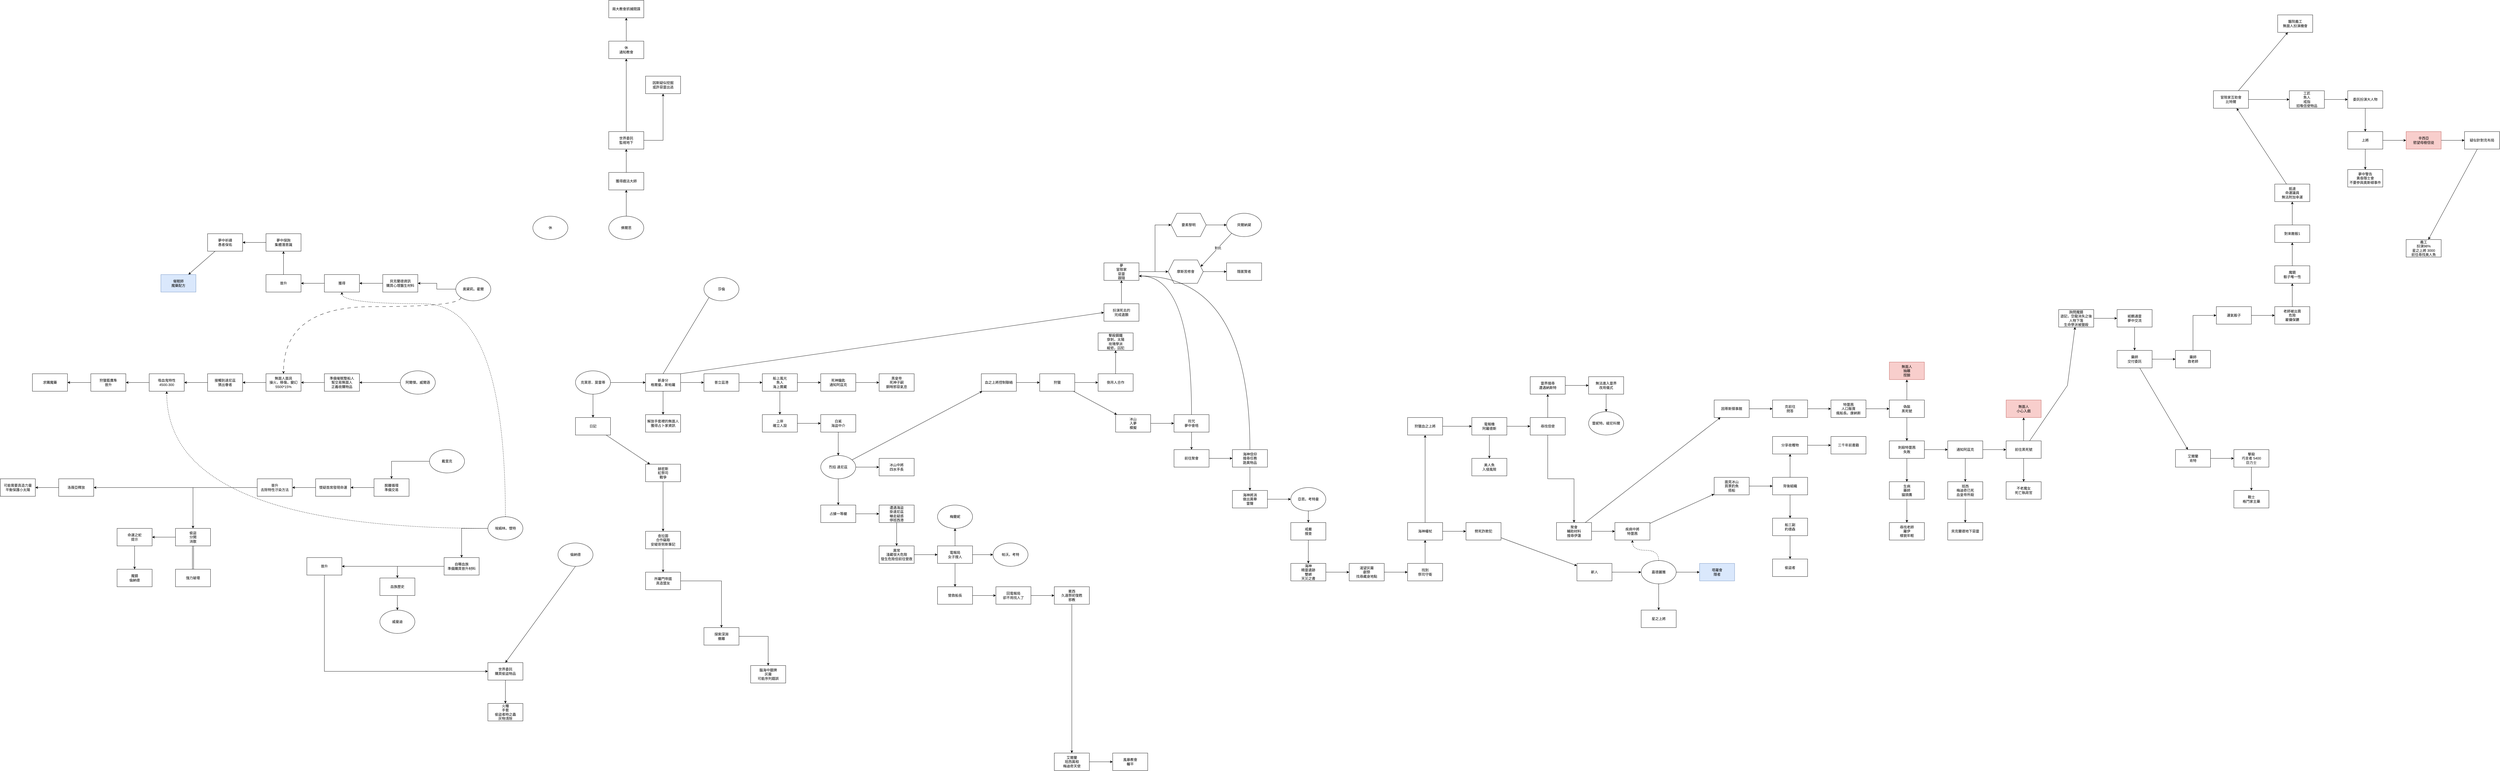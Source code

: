 <mxfile version="24.7.1" type="github">
  <diagram name="第 1 页" id="vnNiOUNzti1CzOlkC276">
    <mxGraphModel dx="2795" dy="1803" grid="1" gridSize="10" guides="1" tooltips="1" connect="1" arrows="1" fold="1" page="1" pageScale="1" pageWidth="827" pageHeight="1169" math="0" shadow="0">
      <root>
        <mxCell id="0" />
        <mxCell id="1" parent="0" />
        <mxCell id="j9CWRaIW-mdHpUaHe9Zq-13" value="" style="edgeStyle=orthogonalEdgeStyle;rounded=0;orthogonalLoop=1;jettySize=auto;html=1;" parent="1" source="j9CWRaIW-mdHpUaHe9Zq-1" target="j9CWRaIW-mdHpUaHe9Zq-12" edge="1">
          <mxGeometry relative="1" as="geometry" />
        </mxCell>
        <mxCell id="j9CWRaIW-mdHpUaHe9Zq-18" value="" style="edgeStyle=orthogonalEdgeStyle;rounded=0;orthogonalLoop=1;jettySize=auto;html=1;" parent="1" source="j9CWRaIW-mdHpUaHe9Zq-1" target="j9CWRaIW-mdHpUaHe9Zq-17" edge="1">
          <mxGeometry relative="1" as="geometry" />
        </mxCell>
        <mxCell id="j9CWRaIW-mdHpUaHe9Zq-1" value="克萊恩．莫雷蒂" style="ellipse;whiteSpace=wrap;html=1;" parent="1" vertex="1">
          <mxGeometry x="370" y="220" width="120" height="80" as="geometry" />
        </mxCell>
        <mxCell id="j9CWRaIW-mdHpUaHe9Zq-24" value="" style="edgeStyle=orthogonalEdgeStyle;rounded=0;orthogonalLoop=1;jettySize=auto;html=1;" parent="1" source="j9CWRaIW-mdHpUaHe9Zq-2" target="j9CWRaIW-mdHpUaHe9Zq-23" edge="1">
          <mxGeometry relative="1" as="geometry" />
        </mxCell>
        <mxCell id="j9CWRaIW-mdHpUaHe9Zq-2" value="戴里克" style="ellipse;whiteSpace=wrap;html=1;" parent="1" vertex="1">
          <mxGeometry x="-130" y="490" width="120" height="80" as="geometry" />
        </mxCell>
        <mxCell id="j9CWRaIW-mdHpUaHe9Zq-26" value="" style="edgeStyle=orthogonalEdgeStyle;rounded=0;orthogonalLoop=1;jettySize=auto;html=1;" parent="1" source="j9CWRaIW-mdHpUaHe9Zq-3" target="j9CWRaIW-mdHpUaHe9Zq-25" edge="1">
          <mxGeometry relative="1" as="geometry" />
        </mxCell>
        <mxCell id="j9CWRaIW-mdHpUaHe9Zq-3" value="阿爾傑。威爾遜" style="ellipse;whiteSpace=wrap;html=1;" parent="1" vertex="1">
          <mxGeometry x="-230" y="220" width="120" height="80" as="geometry" />
        </mxCell>
        <mxCell id="j9CWRaIW-mdHpUaHe9Zq-28" value="" style="edgeStyle=orthogonalEdgeStyle;rounded=0;orthogonalLoop=1;jettySize=auto;html=1;" parent="1" source="j9CWRaIW-mdHpUaHe9Zq-4" target="j9CWRaIW-mdHpUaHe9Zq-27" edge="1">
          <mxGeometry relative="1" as="geometry" />
        </mxCell>
        <mxCell id="j9CWRaIW-mdHpUaHe9Zq-74" style="edgeStyle=orthogonalEdgeStyle;rounded=0;orthogonalLoop=1;jettySize=auto;html=1;exitX=0;exitY=1;exitDx=0;exitDy=0;entryX=0.5;entryY=0;entryDx=0;entryDy=0;curved=1;dashed=1;dashPattern=12 12;" parent="1" source="j9CWRaIW-mdHpUaHe9Zq-4" target="j9CWRaIW-mdHpUaHe9Zq-72" edge="1">
          <mxGeometry relative="1" as="geometry">
            <Array as="points">
              <mxPoint x="-22" />
              <mxPoint x="-630" />
            </Array>
          </mxGeometry>
        </mxCell>
        <mxCell id="j9CWRaIW-mdHpUaHe9Zq-4" value="奧黛莉。霍爾" style="ellipse;whiteSpace=wrap;html=1;" parent="1" vertex="1">
          <mxGeometry x="-40" y="-100" width="120" height="80" as="geometry" />
        </mxCell>
        <mxCell id="j9CWRaIW-mdHpUaHe9Zq-5" value="休" style="ellipse;whiteSpace=wrap;html=1;" parent="1" vertex="1">
          <mxGeometry x="224" y="-310" width="120" height="80" as="geometry" />
        </mxCell>
        <mxCell id="j9CWRaIW-mdHpUaHe9Zq-78" value="" style="edgeStyle=orthogonalEdgeStyle;rounded=0;orthogonalLoop=1;jettySize=auto;html=1;" parent="1" source="j9CWRaIW-mdHpUaHe9Zq-6" target="j9CWRaIW-mdHpUaHe9Zq-77" edge="1">
          <mxGeometry relative="1" as="geometry" />
        </mxCell>
        <mxCell id="j9CWRaIW-mdHpUaHe9Zq-6" value="佛爾思" style="ellipse;whiteSpace=wrap;html=1;" parent="1" vertex="1">
          <mxGeometry x="484" y="-310" width="120" height="80" as="geometry" />
        </mxCell>
        <mxCell id="D1Atexr_Dmi5lukZRB_q-3" style="rounded=0;orthogonalLoop=1;jettySize=auto;html=1;exitX=0.5;exitY=1;exitDx=0;exitDy=0;entryX=0.5;entryY=0;entryDx=0;entryDy=0;" edge="1" parent="1" source="j9CWRaIW-mdHpUaHe9Zq-7" target="D1Atexr_Dmi5lukZRB_q-1">
          <mxGeometry relative="1" as="geometry" />
        </mxCell>
        <mxCell id="j9CWRaIW-mdHpUaHe9Zq-7" value="倫納德" style="ellipse;whiteSpace=wrap;html=1;" parent="1" vertex="1">
          <mxGeometry x="310" y="810" width="120" height="80" as="geometry" />
        </mxCell>
        <mxCell id="j9CWRaIW-mdHpUaHe9Zq-22" value="" style="edgeStyle=orthogonalEdgeStyle;rounded=0;orthogonalLoop=1;jettySize=auto;html=1;" parent="1" source="j9CWRaIW-mdHpUaHe9Zq-8" target="j9CWRaIW-mdHpUaHe9Zq-21" edge="1">
          <mxGeometry relative="1" as="geometry" />
        </mxCell>
        <mxCell id="j9CWRaIW-mdHpUaHe9Zq-71" style="edgeStyle=orthogonalEdgeStyle;rounded=0;orthogonalLoop=1;jettySize=auto;html=1;exitX=0.5;exitY=0;exitDx=0;exitDy=0;entryX=0.5;entryY=1;entryDx=0;entryDy=0;curved=1;dashed=1;" parent="1" source="j9CWRaIW-mdHpUaHe9Zq-8" target="j9CWRaIW-mdHpUaHe9Zq-69" edge="1">
          <mxGeometry relative="1" as="geometry">
            <Array as="points">
              <mxPoint x="130" y="-10" />
              <mxPoint x="-430" y="-10" />
            </Array>
          </mxGeometry>
        </mxCell>
        <mxCell id="-KzsJVUK8Ep1AKC-Nxfg-25" style="edgeStyle=orthogonalEdgeStyle;rounded=0;orthogonalLoop=1;jettySize=auto;html=1;exitX=0;exitY=0.5;exitDx=0;exitDy=0;entryX=0.5;entryY=1;entryDx=0;entryDy=0;dashed=1;curved=1;" parent="1" source="j9CWRaIW-mdHpUaHe9Zq-8" target="-KzsJVUK8Ep1AKC-Nxfg-23" edge="1">
          <mxGeometry relative="1" as="geometry" />
        </mxCell>
        <mxCell id="j9CWRaIW-mdHpUaHe9Zq-8" value="埃姆林。懷特" style="ellipse;whiteSpace=wrap;html=1;" parent="1" vertex="1">
          <mxGeometry x="70" y="720" width="120" height="80" as="geometry" />
        </mxCell>
        <mxCell id="j9CWRaIW-mdHpUaHe9Zq-14" style="rounded=0;orthogonalLoop=1;jettySize=auto;html=1;exitX=0;exitY=1;exitDx=0;exitDy=0;entryX=0.5;entryY=0;entryDx=0;entryDy=0;endArrow=none;endFill=0;" parent="1" source="j9CWRaIW-mdHpUaHe9Zq-11" target="j9CWRaIW-mdHpUaHe9Zq-12" edge="1">
          <mxGeometry relative="1" as="geometry" />
        </mxCell>
        <mxCell id="j9CWRaIW-mdHpUaHe9Zq-11" value="莎倫" style="ellipse;whiteSpace=wrap;html=1;" parent="1" vertex="1">
          <mxGeometry x="810" y="-100" width="120" height="80" as="geometry" />
        </mxCell>
        <mxCell id="j9CWRaIW-mdHpUaHe9Zq-16" value="" style="edgeStyle=orthogonalEdgeStyle;rounded=0;orthogonalLoop=1;jettySize=auto;html=1;" parent="1" source="j9CWRaIW-mdHpUaHe9Zq-12" target="j9CWRaIW-mdHpUaHe9Zq-15" edge="1">
          <mxGeometry relative="1" as="geometry" />
        </mxCell>
        <mxCell id="j9CWRaIW-mdHpUaHe9Zq-30" value="" style="edgeStyle=orthogonalEdgeStyle;rounded=0;orthogonalLoop=1;jettySize=auto;html=1;" parent="1" source="j9CWRaIW-mdHpUaHe9Zq-12" target="j9CWRaIW-mdHpUaHe9Zq-29" edge="1">
          <mxGeometry relative="1" as="geometry" />
        </mxCell>
        <mxCell id="hBhCFTlkptKnWpYRVbFi-5" style="rounded=0;orthogonalLoop=1;jettySize=auto;html=1;exitX=1;exitY=0;exitDx=0;exitDy=0;entryX=0;entryY=0.5;entryDx=0;entryDy=0;" parent="1" source="j9CWRaIW-mdHpUaHe9Zq-12" target="hBhCFTlkptKnWpYRVbFi-3" edge="1">
          <mxGeometry relative="1" as="geometry" />
        </mxCell>
        <mxCell id="j9CWRaIW-mdHpUaHe9Zq-12" value="新身分&lt;div&gt;格爾曼。斯帕羅&lt;/div&gt;" style="whiteSpace=wrap;html=1;" parent="1" vertex="1">
          <mxGeometry x="610" y="230" width="120" height="60" as="geometry" />
        </mxCell>
        <mxCell id="j9CWRaIW-mdHpUaHe9Zq-15" value="解放手套裡的無面人&lt;div&gt;獲得占卜家資訊&lt;/div&gt;" style="whiteSpace=wrap;html=1;" parent="1" vertex="1">
          <mxGeometry x="610" y="370" width="120" height="60" as="geometry" />
        </mxCell>
        <mxCell id="j9CWRaIW-mdHpUaHe9Zq-20" value="" style="rounded=0;orthogonalLoop=1;jettySize=auto;html=1;" parent="1" source="j9CWRaIW-mdHpUaHe9Zq-17" target="j9CWRaIW-mdHpUaHe9Zq-19" edge="1">
          <mxGeometry relative="1" as="geometry" />
        </mxCell>
        <mxCell id="j9CWRaIW-mdHpUaHe9Zq-17" value="日記" style="whiteSpace=wrap;html=1;" parent="1" vertex="1">
          <mxGeometry x="370" y="380" width="120" height="60" as="geometry" />
        </mxCell>
        <mxCell id="-KzsJVUK8Ep1AKC-Nxfg-20" value="" style="edgeStyle=orthogonalEdgeStyle;rounded=0;orthogonalLoop=1;jettySize=auto;html=1;" parent="1" source="j9CWRaIW-mdHpUaHe9Zq-19" target="-KzsJVUK8Ep1AKC-Nxfg-19" edge="1">
          <mxGeometry relative="1" as="geometry" />
        </mxCell>
        <mxCell id="j9CWRaIW-mdHpUaHe9Zq-19" value="赫密斯&lt;div&gt;紅祭司&lt;/div&gt;&lt;div&gt;戰爭&lt;/div&gt;" style="whiteSpace=wrap;html=1;" parent="1" vertex="1">
          <mxGeometry x="610" y="540" width="120" height="60" as="geometry" />
        </mxCell>
        <mxCell id="j9CWRaIW-mdHpUaHe9Zq-34" value="" style="edgeStyle=orthogonalEdgeStyle;rounded=0;orthogonalLoop=1;jettySize=auto;html=1;" parent="1" source="j9CWRaIW-mdHpUaHe9Zq-21" target="j9CWRaIW-mdHpUaHe9Zq-33" edge="1">
          <mxGeometry relative="1" as="geometry" />
        </mxCell>
        <mxCell id="OivnAyIA5k1C7lh1Dy9Y-20" value="" style="edgeStyle=orthogonalEdgeStyle;rounded=0;orthogonalLoop=1;jettySize=auto;html=1;" parent="1" source="j9CWRaIW-mdHpUaHe9Zq-21" target="OivnAyIA5k1C7lh1Dy9Y-19" edge="1">
          <mxGeometry relative="1" as="geometry" />
        </mxCell>
        <mxCell id="j9CWRaIW-mdHpUaHe9Zq-21" value="自曝血族&lt;div&gt;準備購買晉升材料&lt;/div&gt;" style="whiteSpace=wrap;html=1;" parent="1" vertex="1">
          <mxGeometry x="-80" y="860" width="120" height="60" as="geometry" />
        </mxCell>
        <mxCell id="j9CWRaIW-mdHpUaHe9Zq-76" value="" style="edgeStyle=orthogonalEdgeStyle;rounded=0;orthogonalLoop=1;jettySize=auto;html=1;" parent="1" source="j9CWRaIW-mdHpUaHe9Zq-23" target="j9CWRaIW-mdHpUaHe9Zq-75" edge="1">
          <mxGeometry relative="1" as="geometry" />
        </mxCell>
        <mxCell id="j9CWRaIW-mdHpUaHe9Zq-23" value="脫離循環&lt;div&gt;準備交易&lt;/div&gt;" style="whiteSpace=wrap;html=1;" parent="1" vertex="1">
          <mxGeometry x="-320" y="590" width="120" height="60" as="geometry" />
        </mxCell>
        <mxCell id="j9CWRaIW-mdHpUaHe9Zq-73" value="" style="edgeStyle=orthogonalEdgeStyle;rounded=0;orthogonalLoop=1;jettySize=auto;html=1;" parent="1" source="j9CWRaIW-mdHpUaHe9Zq-25" target="j9CWRaIW-mdHpUaHe9Zq-72" edge="1">
          <mxGeometry relative="1" as="geometry" />
        </mxCell>
        <mxCell id="j9CWRaIW-mdHpUaHe9Zq-25" value="準備催眠整船人&lt;div&gt;幫交易無面人&lt;/div&gt;&lt;div&gt;正義收購物品&lt;/div&gt;" style="whiteSpace=wrap;html=1;" parent="1" vertex="1">
          <mxGeometry x="-490" y="230" width="120" height="60" as="geometry" />
        </mxCell>
        <mxCell id="j9CWRaIW-mdHpUaHe9Zq-70" value="" style="edgeStyle=orthogonalEdgeStyle;rounded=0;orthogonalLoop=1;jettySize=auto;html=1;" parent="1" source="j9CWRaIW-mdHpUaHe9Zq-27" target="j9CWRaIW-mdHpUaHe9Zq-69" edge="1">
          <mxGeometry relative="1" as="geometry" />
        </mxCell>
        <mxCell id="j9CWRaIW-mdHpUaHe9Zq-27" value="貝克蘭德資訊&lt;div&gt;購買心理醫生材料&lt;/div&gt;" style="whiteSpace=wrap;html=1;" parent="1" vertex="1">
          <mxGeometry x="-290" y="-110" width="120" height="60" as="geometry" />
        </mxCell>
        <mxCell id="j9CWRaIW-mdHpUaHe9Zq-32" value="" style="edgeStyle=orthogonalEdgeStyle;rounded=0;orthogonalLoop=1;jettySize=auto;html=1;" parent="1" source="j9CWRaIW-mdHpUaHe9Zq-29" target="j9CWRaIW-mdHpUaHe9Zq-31" edge="1">
          <mxGeometry relative="1" as="geometry" />
        </mxCell>
        <mxCell id="j9CWRaIW-mdHpUaHe9Zq-29" value="普立茲港" style="whiteSpace=wrap;html=1;" parent="1" vertex="1">
          <mxGeometry x="810" y="230" width="120" height="60" as="geometry" />
        </mxCell>
        <mxCell id="j9CWRaIW-mdHpUaHe9Zq-38" value="" style="edgeStyle=orthogonalEdgeStyle;rounded=0;orthogonalLoop=1;jettySize=auto;html=1;" parent="1" source="j9CWRaIW-mdHpUaHe9Zq-31" target="j9CWRaIW-mdHpUaHe9Zq-37" edge="1">
          <mxGeometry relative="1" as="geometry" />
        </mxCell>
        <mxCell id="j9CWRaIW-mdHpUaHe9Zq-40" value="" style="edgeStyle=orthogonalEdgeStyle;rounded=0;orthogonalLoop=1;jettySize=auto;html=1;" parent="1" source="j9CWRaIW-mdHpUaHe9Zq-31" target="j9CWRaIW-mdHpUaHe9Zq-39" edge="1">
          <mxGeometry relative="1" as="geometry" />
        </mxCell>
        <mxCell id="j9CWRaIW-mdHpUaHe9Zq-31" value="船上風光&lt;div&gt;魚人&lt;/div&gt;&lt;div&gt;海上寶藏&lt;/div&gt;" style="whiteSpace=wrap;html=1;" parent="1" vertex="1">
          <mxGeometry x="1010" y="230" width="120" height="60" as="geometry" />
        </mxCell>
        <mxCell id="j9CWRaIW-mdHpUaHe9Zq-36" value="" style="edgeStyle=orthogonalEdgeStyle;rounded=0;orthogonalLoop=1;jettySize=auto;html=1;" parent="1" source="j9CWRaIW-mdHpUaHe9Zq-33" target="j9CWRaIW-mdHpUaHe9Zq-35" edge="1">
          <mxGeometry relative="1" as="geometry" />
        </mxCell>
        <mxCell id="j9CWRaIW-mdHpUaHe9Zq-33" value="血族歷史" style="whiteSpace=wrap;html=1;" parent="1" vertex="1">
          <mxGeometry x="-300" y="930" width="120" height="60" as="geometry" />
        </mxCell>
        <mxCell id="j9CWRaIW-mdHpUaHe9Zq-35" value="威曼迪" style="ellipse;whiteSpace=wrap;html=1;" parent="1" vertex="1">
          <mxGeometry x="-300" y="1040" width="120" height="80" as="geometry" />
        </mxCell>
        <mxCell id="j9CWRaIW-mdHpUaHe9Zq-44" value="" style="edgeStyle=orthogonalEdgeStyle;rounded=0;orthogonalLoop=1;jettySize=auto;html=1;" parent="1" source="j9CWRaIW-mdHpUaHe9Zq-37" target="j9CWRaIW-mdHpUaHe9Zq-43" edge="1">
          <mxGeometry relative="1" as="geometry" />
        </mxCell>
        <mxCell id="j9CWRaIW-mdHpUaHe9Zq-37" value="死神鑰匙&lt;div&gt;通知阿茲克&lt;/div&gt;" style="whiteSpace=wrap;html=1;" parent="1" vertex="1">
          <mxGeometry x="1210" y="230" width="120" height="60" as="geometry" />
        </mxCell>
        <mxCell id="j9CWRaIW-mdHpUaHe9Zq-42" value="" style="edgeStyle=orthogonalEdgeStyle;rounded=0;orthogonalLoop=1;jettySize=auto;html=1;" parent="1" source="j9CWRaIW-mdHpUaHe9Zq-39" target="j9CWRaIW-mdHpUaHe9Zq-41" edge="1">
          <mxGeometry relative="1" as="geometry" />
        </mxCell>
        <mxCell id="j9CWRaIW-mdHpUaHe9Zq-39" value="上岸&lt;div&gt;確立人設&lt;/div&gt;" style="whiteSpace=wrap;html=1;" parent="1" vertex="1">
          <mxGeometry x="1010" y="370" width="120" height="60" as="geometry" />
        </mxCell>
        <mxCell id="j9CWRaIW-mdHpUaHe9Zq-48" value="" style="edgeStyle=orthogonalEdgeStyle;rounded=0;orthogonalLoop=1;jettySize=auto;html=1;" parent="1" source="j9CWRaIW-mdHpUaHe9Zq-41" target="j9CWRaIW-mdHpUaHe9Zq-47" edge="1">
          <mxGeometry relative="1" as="geometry" />
        </mxCell>
        <mxCell id="j9CWRaIW-mdHpUaHe9Zq-41" value="白鯊&lt;div&gt;海盜中介&lt;/div&gt;" style="whiteSpace=wrap;html=1;" parent="1" vertex="1">
          <mxGeometry x="1210" y="370" width="120" height="60" as="geometry" />
        </mxCell>
        <mxCell id="j9CWRaIW-mdHpUaHe9Zq-43" value="黑皇帝&lt;div&gt;死神子嗣&lt;/div&gt;&lt;div&gt;銅哨邪惡氣息&lt;/div&gt;" style="whiteSpace=wrap;html=1;" parent="1" vertex="1">
          <mxGeometry x="1410" y="230" width="120" height="60" as="geometry" />
        </mxCell>
        <mxCell id="j9CWRaIW-mdHpUaHe9Zq-50" value="" style="edgeStyle=orthogonalEdgeStyle;rounded=0;orthogonalLoop=1;jettySize=auto;html=1;" parent="1" source="j9CWRaIW-mdHpUaHe9Zq-47" target="j9CWRaIW-mdHpUaHe9Zq-49" edge="1">
          <mxGeometry relative="1" as="geometry" />
        </mxCell>
        <mxCell id="j9CWRaIW-mdHpUaHe9Zq-52" value="" style="edgeStyle=orthogonalEdgeStyle;rounded=0;orthogonalLoop=1;jettySize=auto;html=1;" parent="1" source="j9CWRaIW-mdHpUaHe9Zq-47" target="j9CWRaIW-mdHpUaHe9Zq-51" edge="1">
          <mxGeometry relative="1" as="geometry" />
        </mxCell>
        <mxCell id="j9CWRaIW-mdHpUaHe9Zq-80" value="" style="rounded=0;orthogonalLoop=1;jettySize=auto;html=1;" parent="1" source="j9CWRaIW-mdHpUaHe9Zq-47" target="j9CWRaIW-mdHpUaHe9Zq-79" edge="1">
          <mxGeometry relative="1" as="geometry" />
        </mxCell>
        <mxCell id="j9CWRaIW-mdHpUaHe9Zq-47" value="烈焰 達尼茲" style="ellipse;whiteSpace=wrap;html=1;" parent="1" vertex="1">
          <mxGeometry x="1210" y="510" width="120" height="80" as="geometry" />
        </mxCell>
        <mxCell id="j9CWRaIW-mdHpUaHe9Zq-49" value="冰山中將&lt;div&gt;四水手長&lt;/div&gt;" style="whiteSpace=wrap;html=1;" parent="1" vertex="1">
          <mxGeometry x="1410" y="520" width="120" height="60" as="geometry" />
        </mxCell>
        <mxCell id="j9CWRaIW-mdHpUaHe9Zq-54" value="" style="edgeStyle=orthogonalEdgeStyle;rounded=0;orthogonalLoop=1;jettySize=auto;html=1;" parent="1" source="j9CWRaIW-mdHpUaHe9Zq-51" target="j9CWRaIW-mdHpUaHe9Zq-53" edge="1">
          <mxGeometry relative="1" as="geometry" />
        </mxCell>
        <mxCell id="j9CWRaIW-mdHpUaHe9Zq-51" value="占據一等艙" style="whiteSpace=wrap;html=1;" parent="1" vertex="1">
          <mxGeometry x="1210" y="680" width="120" height="60" as="geometry" />
        </mxCell>
        <mxCell id="j9CWRaIW-mdHpUaHe9Zq-56" value="" style="edgeStyle=orthogonalEdgeStyle;rounded=0;orthogonalLoop=1;jettySize=auto;html=1;" parent="1" source="j9CWRaIW-mdHpUaHe9Zq-53" target="j9CWRaIW-mdHpUaHe9Zq-55" edge="1">
          <mxGeometry relative="1" as="geometry" />
        </mxCell>
        <mxCell id="j9CWRaIW-mdHpUaHe9Zq-53" value="遭遇海盜&lt;div&gt;掛達尼茲&lt;/div&gt;&lt;div&gt;嚇走疑惑&lt;/div&gt;&lt;div&gt;停班西港&lt;/div&gt;" style="whiteSpace=wrap;html=1;" parent="1" vertex="1">
          <mxGeometry x="1410" y="680" width="120" height="60" as="geometry" />
        </mxCell>
        <mxCell id="j9CWRaIW-mdHpUaHe9Zq-58" value="" style="edgeStyle=orthogonalEdgeStyle;rounded=0;orthogonalLoop=1;jettySize=auto;html=1;" parent="1" source="j9CWRaIW-mdHpUaHe9Zq-55" target="j9CWRaIW-mdHpUaHe9Zq-57" edge="1">
          <mxGeometry relative="1" as="geometry" />
        </mxCell>
        <mxCell id="j9CWRaIW-mdHpUaHe9Zq-55" value="異常&lt;div&gt;淺藏很大危險&lt;/div&gt;&lt;div&gt;發生危險但前往營救&lt;/div&gt;" style="whiteSpace=wrap;html=1;" parent="1" vertex="1">
          <mxGeometry x="1410" y="820" width="120" height="60" as="geometry" />
        </mxCell>
        <mxCell id="j9CWRaIW-mdHpUaHe9Zq-60" value="" style="edgeStyle=orthogonalEdgeStyle;rounded=0;orthogonalLoop=1;jettySize=auto;html=1;" parent="1" source="j9CWRaIW-mdHpUaHe9Zq-57" target="j9CWRaIW-mdHpUaHe9Zq-59" edge="1">
          <mxGeometry relative="1" as="geometry" />
        </mxCell>
        <mxCell id="j9CWRaIW-mdHpUaHe9Zq-62" value="" style="edgeStyle=orthogonalEdgeStyle;rounded=0;orthogonalLoop=1;jettySize=auto;html=1;" parent="1" source="j9CWRaIW-mdHpUaHe9Zq-57" target="j9CWRaIW-mdHpUaHe9Zq-61" edge="1">
          <mxGeometry relative="1" as="geometry" />
        </mxCell>
        <mxCell id="j9CWRaIW-mdHpUaHe9Zq-64" value="" style="edgeStyle=orthogonalEdgeStyle;rounded=0;orthogonalLoop=1;jettySize=auto;html=1;" parent="1" source="j9CWRaIW-mdHpUaHe9Zq-57" target="j9CWRaIW-mdHpUaHe9Zq-63" edge="1">
          <mxGeometry relative="1" as="geometry" />
        </mxCell>
        <mxCell id="j9CWRaIW-mdHpUaHe9Zq-57" value="電報局&lt;div&gt;女子搜人&lt;/div&gt;" style="whiteSpace=wrap;html=1;" parent="1" vertex="1">
          <mxGeometry x="1610" y="820" width="120" height="60" as="geometry" />
        </mxCell>
        <mxCell id="j9CWRaIW-mdHpUaHe9Zq-59" value="帕沃。考特" style="ellipse;whiteSpace=wrap;html=1;" parent="1" vertex="1">
          <mxGeometry x="1800" y="810" width="120" height="80" as="geometry" />
        </mxCell>
        <mxCell id="j9CWRaIW-mdHpUaHe9Zq-61" value="梅蘭妮" style="ellipse;whiteSpace=wrap;html=1;" parent="1" vertex="1">
          <mxGeometry x="1610" y="680" width="120" height="80" as="geometry" />
        </mxCell>
        <mxCell id="j9CWRaIW-mdHpUaHe9Zq-66" value="" style="edgeStyle=orthogonalEdgeStyle;rounded=0;orthogonalLoop=1;jettySize=auto;html=1;" parent="1" source="j9CWRaIW-mdHpUaHe9Zq-63" target="j9CWRaIW-mdHpUaHe9Zq-65" edge="1">
          <mxGeometry relative="1" as="geometry" />
        </mxCell>
        <mxCell id="j9CWRaIW-mdHpUaHe9Zq-63" value="營救船長" style="whiteSpace=wrap;html=1;" parent="1" vertex="1">
          <mxGeometry x="1610" y="960" width="120" height="60" as="geometry" />
        </mxCell>
        <mxCell id="j9CWRaIW-mdHpUaHe9Zq-68" value="" style="edgeStyle=orthogonalEdgeStyle;rounded=0;orthogonalLoop=1;jettySize=auto;html=1;" parent="1" source="j9CWRaIW-mdHpUaHe9Zq-65" target="j9CWRaIW-mdHpUaHe9Zq-67" edge="1">
          <mxGeometry relative="1" as="geometry" />
        </mxCell>
        <mxCell id="j9CWRaIW-mdHpUaHe9Zq-65" value="回電報局&lt;div&gt;卻不用找人了&lt;/div&gt;" style="whiteSpace=wrap;html=1;" parent="1" vertex="1">
          <mxGeometry x="1810" y="960" width="120" height="60" as="geometry" />
        </mxCell>
        <mxCell id="206TQbR_FnFegfCasmTq-4" value="" style="edgeStyle=orthogonalEdgeStyle;rounded=0;orthogonalLoop=1;jettySize=auto;html=1;" parent="1" source="j9CWRaIW-mdHpUaHe9Zq-67" target="206TQbR_FnFegfCasmTq-3" edge="1">
          <mxGeometry relative="1" as="geometry" />
        </mxCell>
        <mxCell id="j9CWRaIW-mdHpUaHe9Zq-67" value="賓西&lt;div&gt;久遠祭祀復甦&lt;/div&gt;&lt;div&gt;邪教&lt;/div&gt;" style="whiteSpace=wrap;html=1;" parent="1" vertex="1">
          <mxGeometry x="2010" y="960" width="120" height="60" as="geometry" />
        </mxCell>
        <mxCell id="j9CWRaIW-mdHpUaHe9Zq-82" value="" style="edgeStyle=orthogonalEdgeStyle;rounded=0;orthogonalLoop=1;jettySize=auto;html=1;" parent="1" source="j9CWRaIW-mdHpUaHe9Zq-69" target="j9CWRaIW-mdHpUaHe9Zq-81" edge="1">
          <mxGeometry relative="1" as="geometry" />
        </mxCell>
        <mxCell id="j9CWRaIW-mdHpUaHe9Zq-69" value="獲得" style="whiteSpace=wrap;html=1;" parent="1" vertex="1">
          <mxGeometry x="-490" y="-110" width="120" height="60" as="geometry" />
        </mxCell>
        <mxCell id="j9CWRaIW-mdHpUaHe9Zq-86" value="" style="edgeStyle=orthogonalEdgeStyle;rounded=0;orthogonalLoop=1;jettySize=auto;html=1;" parent="1" source="j9CWRaIW-mdHpUaHe9Zq-72" target="j9CWRaIW-mdHpUaHe9Zq-85" edge="1">
          <mxGeometry relative="1" as="geometry" />
        </mxCell>
        <mxCell id="j9CWRaIW-mdHpUaHe9Zq-72" value="無面人面具&lt;div&gt;操火，移傷，變幻&lt;/div&gt;&lt;div&gt;5500*15%&lt;/div&gt;" style="whiteSpace=wrap;html=1;" parent="1" vertex="1">
          <mxGeometry x="-690" y="230" width="120" height="60" as="geometry" />
        </mxCell>
        <mxCell id="OivnAyIA5k1C7lh1Dy9Y-22" value="" style="edgeStyle=orthogonalEdgeStyle;rounded=0;orthogonalLoop=1;jettySize=auto;html=1;" parent="1" source="j9CWRaIW-mdHpUaHe9Zq-75" target="OivnAyIA5k1C7lh1Dy9Y-21" edge="1">
          <mxGeometry relative="1" as="geometry" />
        </mxCell>
        <mxCell id="j9CWRaIW-mdHpUaHe9Zq-75" value="懷疑首席發現命運" style="whiteSpace=wrap;html=1;" parent="1" vertex="1">
          <mxGeometry x="-520" y="590" width="120" height="60" as="geometry" />
        </mxCell>
        <mxCell id="qNHrPNy8XOzh8uEt_Vjq-2" value="" style="edgeStyle=orthogonalEdgeStyle;rounded=0;orthogonalLoop=1;jettySize=auto;html=1;" parent="1" source="j9CWRaIW-mdHpUaHe9Zq-77" target="qNHrPNy8XOzh8uEt_Vjq-1" edge="1">
          <mxGeometry relative="1" as="geometry" />
        </mxCell>
        <mxCell id="j9CWRaIW-mdHpUaHe9Zq-77" value="獲得戲法大師" style="whiteSpace=wrap;html=1;" parent="1" vertex="1">
          <mxGeometry x="484" y="-460" width="120" height="60" as="geometry" />
        </mxCell>
        <mxCell id="j9CWRaIW-mdHpUaHe9Zq-84" value="" style="edgeStyle=orthogonalEdgeStyle;rounded=0;orthogonalLoop=1;jettySize=auto;html=1;" parent="1" source="j9CWRaIW-mdHpUaHe9Zq-79" target="j9CWRaIW-mdHpUaHe9Zq-83" edge="1">
          <mxGeometry relative="1" as="geometry" />
        </mxCell>
        <mxCell id="j9CWRaIW-mdHpUaHe9Zq-79" value="血之上將控制聯絡" style="whiteSpace=wrap;html=1;" parent="1" vertex="1">
          <mxGeometry x="1760" y="230" width="120" height="60" as="geometry" />
        </mxCell>
        <mxCell id="hBhCFTlkptKnWpYRVbFi-49" value="" style="edgeStyle=orthogonalEdgeStyle;rounded=0;orthogonalLoop=1;jettySize=auto;html=1;" parent="1" source="j9CWRaIW-mdHpUaHe9Zq-81" target="hBhCFTlkptKnWpYRVbFi-48" edge="1">
          <mxGeometry relative="1" as="geometry" />
        </mxCell>
        <mxCell id="j9CWRaIW-mdHpUaHe9Zq-81" value="晉升" style="whiteSpace=wrap;html=1;" parent="1" vertex="1">
          <mxGeometry x="-690" y="-110" width="120" height="60" as="geometry" />
        </mxCell>
        <mxCell id="j9CWRaIW-mdHpUaHe9Zq-88" value="" style="edgeStyle=orthogonalEdgeStyle;rounded=0;orthogonalLoop=1;jettySize=auto;html=1;" parent="1" source="j9CWRaIW-mdHpUaHe9Zq-83" target="j9CWRaIW-mdHpUaHe9Zq-87" edge="1">
          <mxGeometry relative="1" as="geometry" />
        </mxCell>
        <mxCell id="hBhCFTlkptKnWpYRVbFi-9" value="" style="rounded=0;orthogonalLoop=1;jettySize=auto;html=1;" parent="1" source="j9CWRaIW-mdHpUaHe9Zq-83" target="hBhCFTlkptKnWpYRVbFi-8" edge="1">
          <mxGeometry relative="1" as="geometry" />
        </mxCell>
        <mxCell id="j9CWRaIW-mdHpUaHe9Zq-83" value="狩獵" style="whiteSpace=wrap;html=1;" parent="1" vertex="1">
          <mxGeometry x="1960" y="230" width="120" height="60" as="geometry" />
        </mxCell>
        <mxCell id="-KzsJVUK8Ep1AKC-Nxfg-24" value="" style="edgeStyle=orthogonalEdgeStyle;rounded=0;orthogonalLoop=1;jettySize=auto;html=1;" parent="1" source="j9CWRaIW-mdHpUaHe9Zq-85" target="-KzsJVUK8Ep1AKC-Nxfg-23" edge="1">
          <mxGeometry relative="1" as="geometry" />
        </mxCell>
        <mxCell id="j9CWRaIW-mdHpUaHe9Zq-85" value="接觸到達尼茲&lt;div&gt;猜出眷者&lt;/div&gt;" style="whiteSpace=wrap;html=1;" parent="1" vertex="1">
          <mxGeometry x="-890" y="230" width="120" height="60" as="geometry" />
        </mxCell>
        <mxCell id="hBhCFTlkptKnWpYRVbFi-2" value="" style="edgeStyle=orthogonalEdgeStyle;rounded=0;orthogonalLoop=1;jettySize=auto;html=1;" parent="1" source="j9CWRaIW-mdHpUaHe9Zq-87" target="hBhCFTlkptKnWpYRVbFi-1" edge="1">
          <mxGeometry relative="1" as="geometry" />
        </mxCell>
        <mxCell id="j9CWRaIW-mdHpUaHe9Zq-87" value="倒吊人合作" style="whiteSpace=wrap;html=1;" parent="1" vertex="1">
          <mxGeometry x="2160" y="230" width="120" height="60" as="geometry" />
        </mxCell>
        <mxCell id="hBhCFTlkptKnWpYRVbFi-1" value="擊殺鋼鐵&lt;div&gt;穿刺，太陽&lt;/div&gt;&lt;div&gt;玫瑰學派&lt;/div&gt;&lt;div&gt;縱慾，囚犯&lt;/div&gt;" style="whiteSpace=wrap;html=1;" parent="1" vertex="1">
          <mxGeometry x="2160" y="90" width="120" height="60" as="geometry" />
        </mxCell>
        <mxCell id="hBhCFTlkptKnWpYRVbFi-7" value="" style="edgeStyle=orthogonalEdgeStyle;rounded=0;orthogonalLoop=1;jettySize=auto;html=1;" parent="1" source="hBhCFTlkptKnWpYRVbFi-3" target="hBhCFTlkptKnWpYRVbFi-6" edge="1">
          <mxGeometry relative="1" as="geometry" />
        </mxCell>
        <mxCell id="hBhCFTlkptKnWpYRVbFi-3" value="扮演死去的&lt;div&gt;完成遺願&lt;/div&gt;" style="whiteSpace=wrap;html=1;" parent="1" vertex="1">
          <mxGeometry x="2180" y="-10" width="120" height="60" as="geometry" />
        </mxCell>
        <mxCell id="hBhCFTlkptKnWpYRVbFi-14" style="edgeStyle=orthogonalEdgeStyle;rounded=0;orthogonalLoop=1;jettySize=auto;html=1;exitX=1;exitY=0.5;exitDx=0;exitDy=0;entryX=0;entryY=0.5;entryDx=0;entryDy=0;" parent="1" source="hBhCFTlkptKnWpYRVbFi-6" target="hBhCFTlkptKnWpYRVbFi-13" edge="1">
          <mxGeometry relative="1" as="geometry" />
        </mxCell>
        <mxCell id="hBhCFTlkptKnWpYRVbFi-15" style="edgeStyle=orthogonalEdgeStyle;rounded=0;orthogonalLoop=1;jettySize=auto;html=1;exitX=1;exitY=0.5;exitDx=0;exitDy=0;entryX=0;entryY=0.5;entryDx=0;entryDy=0;" parent="1" source="hBhCFTlkptKnWpYRVbFi-6" target="hBhCFTlkptKnWpYRVbFi-12" edge="1">
          <mxGeometry relative="1" as="geometry" />
        </mxCell>
        <mxCell id="hBhCFTlkptKnWpYRVbFi-6" value="夢&lt;div&gt;冒險家&lt;/div&gt;&lt;div&gt;惡靈&lt;/div&gt;&lt;div&gt;跟隨&lt;/div&gt;" style="whiteSpace=wrap;html=1;" parent="1" vertex="1">
          <mxGeometry x="2180" y="-150" width="120" height="60" as="geometry" />
        </mxCell>
        <mxCell id="hBhCFTlkptKnWpYRVbFi-11" value="" style="edgeStyle=orthogonalEdgeStyle;rounded=0;orthogonalLoop=1;jettySize=auto;html=1;" parent="1" source="hBhCFTlkptKnWpYRVbFi-8" target="hBhCFTlkptKnWpYRVbFi-10" edge="1">
          <mxGeometry relative="1" as="geometry" />
        </mxCell>
        <mxCell id="hBhCFTlkptKnWpYRVbFi-8" value="冰山&lt;div&gt;入夢&lt;/div&gt;&lt;div&gt;模擬&lt;/div&gt;" style="whiteSpace=wrap;html=1;" parent="1" vertex="1">
          <mxGeometry x="2220" y="370" width="120" height="60" as="geometry" />
        </mxCell>
        <mxCell id="hBhCFTlkptKnWpYRVbFi-22" style="edgeStyle=orthogonalEdgeStyle;rounded=0;orthogonalLoop=1;jettySize=auto;html=1;exitX=0.5;exitY=0;exitDx=0;exitDy=0;entryX=1;entryY=0.75;entryDx=0;entryDy=0;curved=1;" parent="1" source="hBhCFTlkptKnWpYRVbFi-10" target="hBhCFTlkptKnWpYRVbFi-6" edge="1">
          <mxGeometry relative="1" as="geometry" />
        </mxCell>
        <mxCell id="hBhCFTlkptKnWpYRVbFi-24" value="" style="edgeStyle=orthogonalEdgeStyle;rounded=0;orthogonalLoop=1;jettySize=auto;html=1;" parent="1" source="hBhCFTlkptKnWpYRVbFi-10" target="hBhCFTlkptKnWpYRVbFi-23" edge="1">
          <mxGeometry relative="1" as="geometry" />
        </mxCell>
        <mxCell id="hBhCFTlkptKnWpYRVbFi-10" value="符咒&lt;div&gt;夢中會唔&lt;/div&gt;" style="whiteSpace=wrap;html=1;" parent="1" vertex="1">
          <mxGeometry x="2420" y="370" width="120" height="60" as="geometry" />
        </mxCell>
        <mxCell id="hBhCFTlkptKnWpYRVbFi-17" value="" style="edgeStyle=orthogonalEdgeStyle;rounded=0;orthogonalLoop=1;jettySize=auto;html=1;" parent="1" source="hBhCFTlkptKnWpYRVbFi-12" target="hBhCFTlkptKnWpYRVbFi-16" edge="1">
          <mxGeometry relative="1" as="geometry" />
        </mxCell>
        <mxCell id="hBhCFTlkptKnWpYRVbFi-12" value="摩斯苦修會" style="shape=hexagon;perimeter=hexagonPerimeter2;whiteSpace=wrap;html=1;fixedSize=1;" parent="1" vertex="1">
          <mxGeometry x="2400" y="-160" width="120" height="80" as="geometry" />
        </mxCell>
        <mxCell id="hBhCFTlkptKnWpYRVbFi-19" value="" style="edgeStyle=orthogonalEdgeStyle;rounded=0;orthogonalLoop=1;jettySize=auto;html=1;" parent="1" source="hBhCFTlkptKnWpYRVbFi-13" target="hBhCFTlkptKnWpYRVbFi-18" edge="1">
          <mxGeometry relative="1" as="geometry" />
        </mxCell>
        <mxCell id="hBhCFTlkptKnWpYRVbFi-13" value="要素黎明" style="shape=hexagon;perimeter=hexagonPerimeter2;whiteSpace=wrap;html=1;fixedSize=1;" parent="1" vertex="1">
          <mxGeometry x="2410" y="-320" width="120" height="80" as="geometry" />
        </mxCell>
        <mxCell id="hBhCFTlkptKnWpYRVbFi-16" value="隱匿賢者" style="whiteSpace=wrap;html=1;" parent="1" vertex="1">
          <mxGeometry x="2600" y="-150" width="120" height="60" as="geometry" />
        </mxCell>
        <mxCell id="hBhCFTlkptKnWpYRVbFi-20" style="rounded=0;orthogonalLoop=1;jettySize=auto;html=1;exitX=0;exitY=1;exitDx=0;exitDy=0;entryX=1;entryY=0.25;entryDx=0;entryDy=0;" parent="1" source="hBhCFTlkptKnWpYRVbFi-18" target="hBhCFTlkptKnWpYRVbFi-12" edge="1">
          <mxGeometry relative="1" as="geometry" />
        </mxCell>
        <mxCell id="hBhCFTlkptKnWpYRVbFi-21" value="對抗" style="edgeLabel;html=1;align=center;verticalAlign=middle;resizable=0;points=[];" parent="hBhCFTlkptKnWpYRVbFi-20" vertex="1" connectable="0">
          <mxGeometry x="-0.101" y="-1" relative="1" as="geometry">
            <mxPoint as="offset" />
          </mxGeometry>
        </mxCell>
        <mxCell id="hBhCFTlkptKnWpYRVbFi-18" value="貝爾納黛" style="ellipse;whiteSpace=wrap;html=1;" parent="1" vertex="1">
          <mxGeometry x="2600" y="-320" width="120" height="80" as="geometry" />
        </mxCell>
        <mxCell id="hBhCFTlkptKnWpYRVbFi-26" value="" style="edgeStyle=orthogonalEdgeStyle;rounded=0;orthogonalLoop=1;jettySize=auto;html=1;" parent="1" source="hBhCFTlkptKnWpYRVbFi-23" target="hBhCFTlkptKnWpYRVbFi-25" edge="1">
          <mxGeometry relative="1" as="geometry" />
        </mxCell>
        <mxCell id="hBhCFTlkptKnWpYRVbFi-23" value="前往聚會" style="whiteSpace=wrap;html=1;" parent="1" vertex="1">
          <mxGeometry x="2420" y="490" width="120" height="60" as="geometry" />
        </mxCell>
        <mxCell id="hBhCFTlkptKnWpYRVbFi-27" style="edgeStyle=orthogonalEdgeStyle;rounded=0;orthogonalLoop=1;jettySize=auto;html=1;exitX=0.5;exitY=0;exitDx=0;exitDy=0;entryX=1;entryY=0.75;entryDx=0;entryDy=0;curved=1;" parent="1" source="hBhCFTlkptKnWpYRVbFi-25" target="hBhCFTlkptKnWpYRVbFi-6" edge="1">
          <mxGeometry relative="1" as="geometry" />
        </mxCell>
        <mxCell id="hBhCFTlkptKnWpYRVbFi-29" value="" style="edgeStyle=orthogonalEdgeStyle;rounded=0;orthogonalLoop=1;jettySize=auto;html=1;" parent="1" source="hBhCFTlkptKnWpYRVbFi-25" target="hBhCFTlkptKnWpYRVbFi-28" edge="1">
          <mxGeometry relative="1" as="geometry" />
        </mxCell>
        <mxCell id="hBhCFTlkptKnWpYRVbFi-25" value="海神信仰&lt;div&gt;搜尋任務&lt;/div&gt;&lt;div&gt;詭異物品&lt;/div&gt;" style="whiteSpace=wrap;html=1;" parent="1" vertex="1">
          <mxGeometry x="2620" y="490" width="120" height="60" as="geometry" />
        </mxCell>
        <mxCell id="hBhCFTlkptKnWpYRVbFi-31" value="" style="edgeStyle=orthogonalEdgeStyle;rounded=0;orthogonalLoop=1;jettySize=auto;html=1;" parent="1" source="hBhCFTlkptKnWpYRVbFi-28" target="hBhCFTlkptKnWpYRVbFi-30" edge="1">
          <mxGeometry relative="1" as="geometry" />
        </mxCell>
        <mxCell id="hBhCFTlkptKnWpYRVbFi-28" value="海神將消&lt;div&gt;做出異舉&lt;/div&gt;&lt;div&gt;雷聲&lt;/div&gt;" style="whiteSpace=wrap;html=1;" parent="1" vertex="1">
          <mxGeometry x="2620" y="630" width="120" height="60" as="geometry" />
        </mxCell>
        <mxCell id="hBhCFTlkptKnWpYRVbFi-33" value="" style="edgeStyle=orthogonalEdgeStyle;rounded=0;orthogonalLoop=1;jettySize=auto;html=1;" parent="1" source="hBhCFTlkptKnWpYRVbFi-30" target="hBhCFTlkptKnWpYRVbFi-32" edge="1">
          <mxGeometry relative="1" as="geometry" />
        </mxCell>
        <mxCell id="hBhCFTlkptKnWpYRVbFi-30" value="亞恩。考特曼" style="ellipse;whiteSpace=wrap;html=1;" parent="1" vertex="1">
          <mxGeometry x="2820" y="620" width="120" height="80" as="geometry" />
        </mxCell>
        <mxCell id="hBhCFTlkptKnWpYRVbFi-35" value="" style="edgeStyle=orthogonalEdgeStyle;rounded=0;orthogonalLoop=1;jettySize=auto;html=1;" parent="1" source="hBhCFTlkptKnWpYRVbFi-32" target="hBhCFTlkptKnWpYRVbFi-34" edge="1">
          <mxGeometry relative="1" as="geometry" />
        </mxCell>
        <mxCell id="hBhCFTlkptKnWpYRVbFi-32" value="戒嚴&lt;div&gt;搜查&lt;/div&gt;" style="whiteSpace=wrap;html=1;" parent="1" vertex="1">
          <mxGeometry x="2820" y="740" width="120" height="60" as="geometry" />
        </mxCell>
        <mxCell id="hBhCFTlkptKnWpYRVbFi-37" value="" style="edgeStyle=orthogonalEdgeStyle;rounded=0;orthogonalLoop=1;jettySize=auto;html=1;" parent="1" source="hBhCFTlkptKnWpYRVbFi-34" target="hBhCFTlkptKnWpYRVbFi-36" edge="1">
          <mxGeometry relative="1" as="geometry" />
        </mxCell>
        <mxCell id="hBhCFTlkptKnWpYRVbFi-34" value="海神&lt;div&gt;精靈遺跡&lt;/div&gt;&lt;div&gt;雙綁&lt;/div&gt;&lt;div&gt;天災之書&lt;/div&gt;" style="whiteSpace=wrap;html=1;" parent="1" vertex="1">
          <mxGeometry x="2820" y="880" width="120" height="60" as="geometry" />
        </mxCell>
        <mxCell id="hBhCFTlkptKnWpYRVbFi-39" value="" style="edgeStyle=orthogonalEdgeStyle;rounded=0;orthogonalLoop=1;jettySize=auto;html=1;" parent="1" source="hBhCFTlkptKnWpYRVbFi-36" target="hBhCFTlkptKnWpYRVbFi-38" edge="1">
          <mxGeometry relative="1" as="geometry" />
        </mxCell>
        <mxCell id="hBhCFTlkptKnWpYRVbFi-36" value="渴望灰霧&lt;div&gt;獻祭&lt;/div&gt;&lt;div&gt;找尋藏身地點&lt;/div&gt;" style="whiteSpace=wrap;html=1;" parent="1" vertex="1">
          <mxGeometry x="3020" y="880" width="120" height="60" as="geometry" />
        </mxCell>
        <mxCell id="hBhCFTlkptKnWpYRVbFi-41" value="" style="edgeStyle=orthogonalEdgeStyle;rounded=0;orthogonalLoop=1;jettySize=auto;html=1;" parent="1" source="hBhCFTlkptKnWpYRVbFi-38" target="hBhCFTlkptKnWpYRVbFi-40" edge="1">
          <mxGeometry relative="1" as="geometry" />
        </mxCell>
        <mxCell id="hBhCFTlkptKnWpYRVbFi-38" value="找到&lt;div&gt;祭司守衛&lt;/div&gt;" style="whiteSpace=wrap;html=1;" parent="1" vertex="1">
          <mxGeometry x="3220" y="880" width="120" height="60" as="geometry" />
        </mxCell>
        <mxCell id="hBhCFTlkptKnWpYRVbFi-43" value="" style="edgeStyle=orthogonalEdgeStyle;rounded=0;orthogonalLoop=1;jettySize=auto;html=1;" parent="1" source="hBhCFTlkptKnWpYRVbFi-40" target="hBhCFTlkptKnWpYRVbFi-42" edge="1">
          <mxGeometry relative="1" as="geometry" />
        </mxCell>
        <mxCell id="-KzsJVUK8Ep1AKC-Nxfg-8" value="" style="edgeStyle=orthogonalEdgeStyle;rounded=0;orthogonalLoop=1;jettySize=auto;html=1;" parent="1" source="hBhCFTlkptKnWpYRVbFi-40" target="-KzsJVUK8Ep1AKC-Nxfg-7" edge="1">
          <mxGeometry relative="1" as="geometry" />
        </mxCell>
        <mxCell id="hBhCFTlkptKnWpYRVbFi-40" value="海神權杖" style="whiteSpace=wrap;html=1;" parent="1" vertex="1">
          <mxGeometry x="3220" y="740" width="120" height="60" as="geometry" />
        </mxCell>
        <mxCell id="hBhCFTlkptKnWpYRVbFi-45" value="" style="edgeStyle=orthogonalEdgeStyle;rounded=0;orthogonalLoop=1;jettySize=auto;html=1;" parent="1" source="hBhCFTlkptKnWpYRVbFi-42" target="hBhCFTlkptKnWpYRVbFi-44" edge="1">
          <mxGeometry relative="1" as="geometry" />
        </mxCell>
        <mxCell id="hBhCFTlkptKnWpYRVbFi-42" value="狩獵血之上將" style="whiteSpace=wrap;html=1;" parent="1" vertex="1">
          <mxGeometry x="3220" y="380" width="120" height="60" as="geometry" />
        </mxCell>
        <mxCell id="hBhCFTlkptKnWpYRVbFi-47" value="" style="edgeStyle=orthogonalEdgeStyle;rounded=0;orthogonalLoop=1;jettySize=auto;html=1;" parent="1" source="hBhCFTlkptKnWpYRVbFi-44" target="hBhCFTlkptKnWpYRVbFi-46" edge="1">
          <mxGeometry relative="1" as="geometry" />
        </mxCell>
        <mxCell id="hBhCFTlkptKnWpYRVbFi-51" value="" style="edgeStyle=orthogonalEdgeStyle;rounded=0;orthogonalLoop=1;jettySize=auto;html=1;" parent="1" source="hBhCFTlkptKnWpYRVbFi-44" target="hBhCFTlkptKnWpYRVbFi-50" edge="1">
          <mxGeometry relative="1" as="geometry" />
        </mxCell>
        <mxCell id="hBhCFTlkptKnWpYRVbFi-44" value="&lt;div&gt;電報機&lt;/div&gt;阿羅德斯" style="whiteSpace=wrap;html=1;" parent="1" vertex="1">
          <mxGeometry x="3440" y="380" width="120" height="60" as="geometry" />
        </mxCell>
        <mxCell id="hBhCFTlkptKnWpYRVbFi-46" value="美人魚&lt;div&gt;入侵風險&lt;/div&gt;" style="whiteSpace=wrap;html=1;" parent="1" vertex="1">
          <mxGeometry x="3440" y="520" width="120" height="60" as="geometry" />
        </mxCell>
        <mxCell id="-KzsJVUK8Ep1AKC-Nxfg-30" value="" style="edgeStyle=orthogonalEdgeStyle;rounded=0;orthogonalLoop=1;jettySize=auto;html=1;" parent="1" source="hBhCFTlkptKnWpYRVbFi-48" target="-KzsJVUK8Ep1AKC-Nxfg-29" edge="1">
          <mxGeometry relative="1" as="geometry" />
        </mxCell>
        <mxCell id="hBhCFTlkptKnWpYRVbFi-48" value="夢中探詢&lt;div&gt;集體潛意識&lt;/div&gt;" style="whiteSpace=wrap;html=1;" parent="1" vertex="1">
          <mxGeometry x="-690" y="-250" width="120" height="60" as="geometry" />
        </mxCell>
        <mxCell id="hBhCFTlkptKnWpYRVbFi-53" value="" style="edgeStyle=orthogonalEdgeStyle;rounded=0;orthogonalLoop=1;jettySize=auto;html=1;" parent="1" source="hBhCFTlkptKnWpYRVbFi-50" target="hBhCFTlkptKnWpYRVbFi-52" edge="1">
          <mxGeometry relative="1" as="geometry" />
        </mxCell>
        <mxCell id="-KzsJVUK8Ep1AKC-Nxfg-6" value="" style="edgeStyle=orthogonalEdgeStyle;rounded=0;orthogonalLoop=1;jettySize=auto;html=1;" parent="1" source="hBhCFTlkptKnWpYRVbFi-50" target="-KzsJVUK8Ep1AKC-Nxfg-5" edge="1">
          <mxGeometry relative="1" as="geometry" />
        </mxCell>
        <mxCell id="hBhCFTlkptKnWpYRVbFi-50" value="尋找信使" style="whiteSpace=wrap;html=1;" parent="1" vertex="1">
          <mxGeometry x="3640" y="380" width="120" height="60" as="geometry" />
        </mxCell>
        <mxCell id="hBhCFTlkptKnWpYRVbFi-55" value="" style="edgeStyle=orthogonalEdgeStyle;rounded=0;orthogonalLoop=1;jettySize=auto;html=1;" parent="1" source="hBhCFTlkptKnWpYRVbFi-52" target="hBhCFTlkptKnWpYRVbFi-54" edge="1">
          <mxGeometry relative="1" as="geometry" />
        </mxCell>
        <mxCell id="hBhCFTlkptKnWpYRVbFi-52" value="靈界搜尋&lt;div&gt;遭遇納斯特&lt;/div&gt;" style="whiteSpace=wrap;html=1;" parent="1" vertex="1">
          <mxGeometry x="3640" y="240" width="120" height="60" as="geometry" />
        </mxCell>
        <mxCell id="-KzsJVUK8Ep1AKC-Nxfg-4" value="" style="edgeStyle=orthogonalEdgeStyle;rounded=0;orthogonalLoop=1;jettySize=auto;html=1;" parent="1" source="hBhCFTlkptKnWpYRVbFi-54" target="-KzsJVUK8Ep1AKC-Nxfg-3" edge="1">
          <mxGeometry relative="1" as="geometry" />
        </mxCell>
        <mxCell id="hBhCFTlkptKnWpYRVbFi-54" value="無法進入靈界&lt;div&gt;改用儀式&lt;/div&gt;" style="whiteSpace=wrap;html=1;" parent="1" vertex="1">
          <mxGeometry x="3840" y="240" width="120" height="60" as="geometry" />
        </mxCell>
        <mxCell id="-KzsJVUK8Ep1AKC-Nxfg-3" value="蕾妮特。緹尼科爾" style="ellipse;whiteSpace=wrap;html=1;" parent="1" vertex="1">
          <mxGeometry x="3840" y="360" width="120" height="80" as="geometry" />
        </mxCell>
        <mxCell id="-KzsJVUK8Ep1AKC-Nxfg-27" value="" style="edgeStyle=orthogonalEdgeStyle;rounded=0;orthogonalLoop=1;jettySize=auto;html=1;" parent="1" source="-KzsJVUK8Ep1AKC-Nxfg-5" target="-KzsJVUK8Ep1AKC-Nxfg-26" edge="1">
          <mxGeometry relative="1" as="geometry" />
        </mxCell>
        <mxCell id="-KzsJVUK8Ep1AKC-Nxfg-44" value="" style="rounded=0;orthogonalLoop=1;jettySize=auto;html=1;" parent="1" source="-KzsJVUK8Ep1AKC-Nxfg-5" target="-KzsJVUK8Ep1AKC-Nxfg-43" edge="1">
          <mxGeometry relative="1" as="geometry" />
        </mxCell>
        <mxCell id="-KzsJVUK8Ep1AKC-Nxfg-5" value="聚會&lt;div&gt;輔助材料&lt;/div&gt;&lt;div&gt;搜尋伊蓮&lt;/div&gt;" style="whiteSpace=wrap;html=1;" parent="1" vertex="1">
          <mxGeometry x="3730" y="740" width="120" height="60" as="geometry" />
        </mxCell>
        <mxCell id="-KzsJVUK8Ep1AKC-Nxfg-10" value="" style="rounded=0;orthogonalLoop=1;jettySize=auto;html=1;" parent="1" source="-KzsJVUK8Ep1AKC-Nxfg-7" target="-KzsJVUK8Ep1AKC-Nxfg-9" edge="1">
          <mxGeometry relative="1" as="geometry" />
        </mxCell>
        <mxCell id="-KzsJVUK8Ep1AKC-Nxfg-7" value="劈死詐欺犯" style="whiteSpace=wrap;html=1;" parent="1" vertex="1">
          <mxGeometry x="3420" y="740" width="120" height="60" as="geometry" />
        </mxCell>
        <mxCell id="-KzsJVUK8Ep1AKC-Nxfg-14" value="" style="edgeStyle=orthogonalEdgeStyle;rounded=0;orthogonalLoop=1;jettySize=auto;html=1;" parent="1" source="-KzsJVUK8Ep1AKC-Nxfg-9" target="-KzsJVUK8Ep1AKC-Nxfg-13" edge="1">
          <mxGeometry relative="1" as="geometry" />
        </mxCell>
        <mxCell id="-KzsJVUK8Ep1AKC-Nxfg-9" value="新人" style="whiteSpace=wrap;html=1;" parent="1" vertex="1">
          <mxGeometry x="3800" y="880" width="120" height="60" as="geometry" />
        </mxCell>
        <mxCell id="-KzsJVUK8Ep1AKC-Nxfg-16" value="" style="edgeStyle=orthogonalEdgeStyle;rounded=0;orthogonalLoop=1;jettySize=auto;html=1;" parent="1" source="-KzsJVUK8Ep1AKC-Nxfg-13" target="-KzsJVUK8Ep1AKC-Nxfg-15" edge="1">
          <mxGeometry relative="1" as="geometry" />
        </mxCell>
        <mxCell id="-KzsJVUK8Ep1AKC-Nxfg-18" value="" style="edgeStyle=orthogonalEdgeStyle;rounded=0;orthogonalLoop=1;jettySize=auto;html=1;" parent="1" source="-KzsJVUK8Ep1AKC-Nxfg-13" target="-KzsJVUK8Ep1AKC-Nxfg-17" edge="1">
          <mxGeometry relative="1" as="geometry" />
        </mxCell>
        <mxCell id="-KzsJVUK8Ep1AKC-Nxfg-28" style="edgeStyle=orthogonalEdgeStyle;rounded=0;orthogonalLoop=1;jettySize=auto;html=1;exitX=0.5;exitY=0;exitDx=0;exitDy=0;entryX=0.5;entryY=1;entryDx=0;entryDy=0;curved=1;endArrow=classic;endFill=1;dashed=1;" parent="1" source="-KzsJVUK8Ep1AKC-Nxfg-13" target="-KzsJVUK8Ep1AKC-Nxfg-26" edge="1">
          <mxGeometry relative="1" as="geometry" />
        </mxCell>
        <mxCell id="-KzsJVUK8Ep1AKC-Nxfg-13" value="嘉德麗雅" style="ellipse;whiteSpace=wrap;html=1;" parent="1" vertex="1">
          <mxGeometry x="4020" y="870" width="120" height="80" as="geometry" />
        </mxCell>
        <mxCell id="-KzsJVUK8Ep1AKC-Nxfg-15" value="塔羅會&lt;div&gt;隱者&lt;/div&gt;" style="whiteSpace=wrap;html=1;fillColor=#dae8fc;strokeColor=#6c8ebf;" parent="1" vertex="1">
          <mxGeometry x="4220" y="880" width="120" height="60" as="geometry" />
        </mxCell>
        <mxCell id="-KzsJVUK8Ep1AKC-Nxfg-17" value="星之上將" style="whiteSpace=wrap;html=1;" parent="1" vertex="1">
          <mxGeometry x="4020" y="1040" width="120" height="60" as="geometry" />
        </mxCell>
        <mxCell id="-KzsJVUK8Ep1AKC-Nxfg-22" value="" style="edgeStyle=orthogonalEdgeStyle;rounded=0;orthogonalLoop=1;jettySize=auto;html=1;" parent="1" source="-KzsJVUK8Ep1AKC-Nxfg-19" target="-KzsJVUK8Ep1AKC-Nxfg-21" edge="1">
          <mxGeometry relative="1" as="geometry" />
        </mxCell>
        <mxCell id="-KzsJVUK8Ep1AKC-Nxfg-19" value="查拉圖&lt;div&gt;合作竊取&lt;/div&gt;&lt;div&gt;安緹哥努斯筆記&lt;/div&gt;" style="whiteSpace=wrap;html=1;" parent="1" vertex="1">
          <mxGeometry x="610" y="770" width="120" height="60" as="geometry" />
        </mxCell>
        <mxCell id="D1Atexr_Dmi5lukZRB_q-17" value="" style="edgeStyle=orthogonalEdgeStyle;rounded=0;orthogonalLoop=1;jettySize=auto;html=1;" edge="1" parent="1" source="-KzsJVUK8Ep1AKC-Nxfg-21" target="D1Atexr_Dmi5lukZRB_q-16">
          <mxGeometry relative="1" as="geometry" />
        </mxCell>
        <mxCell id="-KzsJVUK8Ep1AKC-Nxfg-21" value="所羅門帝國&lt;div&gt;真造盟友&lt;/div&gt;" style="whiteSpace=wrap;html=1;" parent="1" vertex="1">
          <mxGeometry x="610" y="910" width="120" height="60" as="geometry" />
        </mxCell>
        <mxCell id="OivnAyIA5k1C7lh1Dy9Y-18" value="" style="edgeStyle=orthogonalEdgeStyle;rounded=0;orthogonalLoop=1;jettySize=auto;html=1;" parent="1" source="-KzsJVUK8Ep1AKC-Nxfg-23" target="OivnAyIA5k1C7lh1Dy9Y-17" edge="1">
          <mxGeometry relative="1" as="geometry" />
        </mxCell>
        <mxCell id="-KzsJVUK8Ep1AKC-Nxfg-23" value="吸血鬼特性&lt;div&gt;4500-300&lt;/div&gt;" style="whiteSpace=wrap;html=1;" parent="1" vertex="1">
          <mxGeometry x="-1090" y="230" width="120" height="60" as="geometry" />
        </mxCell>
        <mxCell id="-KzsJVUK8Ep1AKC-Nxfg-32" value="" style="rounded=0;orthogonalLoop=1;jettySize=auto;html=1;" parent="1" source="-KzsJVUK8Ep1AKC-Nxfg-26" target="-KzsJVUK8Ep1AKC-Nxfg-31" edge="1">
          <mxGeometry relative="1" as="geometry" />
        </mxCell>
        <mxCell id="-KzsJVUK8Ep1AKC-Nxfg-26" value="疾病中將&lt;div&gt;特蕾茜&lt;/div&gt;" style="whiteSpace=wrap;html=1;" parent="1" vertex="1">
          <mxGeometry x="3930" y="740" width="120" height="60" as="geometry" />
        </mxCell>
        <mxCell id="D1Atexr_Dmi5lukZRB_q-44" value="" style="rounded=0;orthogonalLoop=1;jettySize=auto;html=1;" edge="1" parent="1" source="-KzsJVUK8Ep1AKC-Nxfg-29" target="D1Atexr_Dmi5lukZRB_q-43">
          <mxGeometry relative="1" as="geometry" />
        </mxCell>
        <mxCell id="-KzsJVUK8Ep1AKC-Nxfg-29" value="&lt;div&gt;夢中祈禱&lt;/div&gt;愚者保佑" style="whiteSpace=wrap;html=1;" parent="1" vertex="1">
          <mxGeometry x="-890" y="-250" width="120" height="60" as="geometry" />
        </mxCell>
        <mxCell id="-KzsJVUK8Ep1AKC-Nxfg-34" value="" style="edgeStyle=orthogonalEdgeStyle;rounded=0;orthogonalLoop=1;jettySize=auto;html=1;" parent="1" source="-KzsJVUK8Ep1AKC-Nxfg-31" target="-KzsJVUK8Ep1AKC-Nxfg-33" edge="1">
          <mxGeometry relative="1" as="geometry" />
        </mxCell>
        <mxCell id="-KzsJVUK8Ep1AKC-Nxfg-31" value="面見冰山&lt;div&gt;買票&lt;span style=&quot;background-color: initial;&quot;&gt;釣魚&lt;/span&gt;&lt;/div&gt;&lt;div&gt;搭船&lt;/div&gt;" style="whiteSpace=wrap;html=1;" parent="1" vertex="1">
          <mxGeometry x="4270" y="585" width="120" height="60" as="geometry" />
        </mxCell>
        <mxCell id="-KzsJVUK8Ep1AKC-Nxfg-36" value="" style="edgeStyle=orthogonalEdgeStyle;rounded=0;orthogonalLoop=1;jettySize=auto;html=1;" parent="1" source="-KzsJVUK8Ep1AKC-Nxfg-33" target="-KzsJVUK8Ep1AKC-Nxfg-35" edge="1">
          <mxGeometry relative="1" as="geometry" />
        </mxCell>
        <mxCell id="-KzsJVUK8Ep1AKC-Nxfg-38" value="" style="edgeStyle=orthogonalEdgeStyle;rounded=0;orthogonalLoop=1;jettySize=auto;html=1;" parent="1" source="-KzsJVUK8Ep1AKC-Nxfg-33" target="-KzsJVUK8Ep1AKC-Nxfg-37" edge="1">
          <mxGeometry relative="1" as="geometry" />
        </mxCell>
        <mxCell id="-KzsJVUK8Ep1AKC-Nxfg-33" value="背後組織" style="whiteSpace=wrap;html=1;" parent="1" vertex="1">
          <mxGeometry x="4470" y="585" width="120" height="60" as="geometry" />
        </mxCell>
        <mxCell id="-KzsJVUK8Ep1AKC-Nxfg-42" value="" style="edgeStyle=orthogonalEdgeStyle;rounded=0;orthogonalLoop=1;jettySize=auto;html=1;" parent="1" source="-KzsJVUK8Ep1AKC-Nxfg-35" target="-KzsJVUK8Ep1AKC-Nxfg-41" edge="1">
          <mxGeometry relative="1" as="geometry" />
        </mxCell>
        <mxCell id="-KzsJVUK8Ep1AKC-Nxfg-35" value="船三副&lt;div&gt;約德森&lt;/div&gt;" style="whiteSpace=wrap;html=1;" parent="1" vertex="1">
          <mxGeometry x="4470" y="725" width="120" height="60" as="geometry" />
        </mxCell>
        <mxCell id="-KzsJVUK8Ep1AKC-Nxfg-40" value="" style="edgeStyle=orthogonalEdgeStyle;rounded=0;orthogonalLoop=1;jettySize=auto;html=1;" parent="1" source="-KzsJVUK8Ep1AKC-Nxfg-37" target="-KzsJVUK8Ep1AKC-Nxfg-39" edge="1">
          <mxGeometry relative="1" as="geometry" />
        </mxCell>
        <mxCell id="-KzsJVUK8Ep1AKC-Nxfg-37" value="分享收穫物" style="whiteSpace=wrap;html=1;" parent="1" vertex="1">
          <mxGeometry x="4470" y="445" width="120" height="60" as="geometry" />
        </mxCell>
        <mxCell id="-KzsJVUK8Ep1AKC-Nxfg-39" value="三千年前書籍" style="whiteSpace=wrap;html=1;" parent="1" vertex="1">
          <mxGeometry x="4670" y="445" width="120" height="60" as="geometry" />
        </mxCell>
        <mxCell id="-KzsJVUK8Ep1AKC-Nxfg-41" value="偷盜者" style="whiteSpace=wrap;html=1;" parent="1" vertex="1">
          <mxGeometry x="4470" y="865" width="120" height="60" as="geometry" />
        </mxCell>
        <mxCell id="-KzsJVUK8Ep1AKC-Nxfg-46" value="" style="edgeStyle=orthogonalEdgeStyle;rounded=0;orthogonalLoop=1;jettySize=auto;html=1;" parent="1" source="-KzsJVUK8Ep1AKC-Nxfg-43" target="-KzsJVUK8Ep1AKC-Nxfg-45" edge="1">
          <mxGeometry relative="1" as="geometry" />
        </mxCell>
        <mxCell id="-KzsJVUK8Ep1AKC-Nxfg-43" value="因蒂斯領事館" style="whiteSpace=wrap;html=1;" parent="1" vertex="1">
          <mxGeometry x="4270" y="320" width="120" height="60" as="geometry" />
        </mxCell>
        <mxCell id="-KzsJVUK8Ep1AKC-Nxfg-48" value="" style="edgeStyle=orthogonalEdgeStyle;rounded=0;orthogonalLoop=1;jettySize=auto;html=1;" parent="1" source="-KzsJVUK8Ep1AKC-Nxfg-45" target="-KzsJVUK8Ep1AKC-Nxfg-47" edge="1">
          <mxGeometry relative="1" as="geometry" />
        </mxCell>
        <mxCell id="-KzsJVUK8Ep1AKC-Nxfg-45" value="克前往&lt;div&gt;問答&lt;/div&gt;" style="whiteSpace=wrap;html=1;" parent="1" vertex="1">
          <mxGeometry x="4470" y="320" width="120" height="60" as="geometry" />
        </mxCell>
        <mxCell id="-KzsJVUK8Ep1AKC-Nxfg-50" value="" style="edgeStyle=orthogonalEdgeStyle;rounded=0;orthogonalLoop=1;jettySize=auto;html=1;" parent="1" source="-KzsJVUK8Ep1AKC-Nxfg-47" target="-KzsJVUK8Ep1AKC-Nxfg-49" edge="1">
          <mxGeometry relative="1" as="geometry" />
        </mxCell>
        <mxCell id="-KzsJVUK8Ep1AKC-Nxfg-47" value="特蕾茜&lt;div&gt;人口販賣&lt;/div&gt;&lt;div&gt;瘋船長。康納斯&lt;/div&gt;" style="whiteSpace=wrap;html=1;" parent="1" vertex="1">
          <mxGeometry x="4670" y="320" width="120" height="60" as="geometry" />
        </mxCell>
        <mxCell id="YLWuTk_EftnUXWFmhoeY-2" value="" style="edgeStyle=orthogonalEdgeStyle;rounded=0;orthogonalLoop=1;jettySize=auto;html=1;" parent="1" source="-KzsJVUK8Ep1AKC-Nxfg-49" target="YLWuTk_EftnUXWFmhoeY-1" edge="1">
          <mxGeometry relative="1" as="geometry" />
        </mxCell>
        <mxCell id="YLWuTk_EftnUXWFmhoeY-4" value="" style="edgeStyle=orthogonalEdgeStyle;rounded=0;orthogonalLoop=1;jettySize=auto;html=1;" parent="1" source="-KzsJVUK8Ep1AKC-Nxfg-49" target="YLWuTk_EftnUXWFmhoeY-3" edge="1">
          <mxGeometry relative="1" as="geometry" />
        </mxCell>
        <mxCell id="-KzsJVUK8Ep1AKC-Nxfg-49" value="偽裝&lt;div&gt;黑死號&lt;/div&gt;" style="whiteSpace=wrap;html=1;" parent="1" vertex="1">
          <mxGeometry x="4870" y="320" width="120" height="60" as="geometry" />
        </mxCell>
        <mxCell id="YLWuTk_EftnUXWFmhoeY-1" value="無面人&lt;div&gt;抽離&lt;/div&gt;&lt;div&gt;捏臉&lt;/div&gt;" style="whiteSpace=wrap;html=1;fillColor=#f8cecc;strokeColor=#b85450;" parent="1" vertex="1">
          <mxGeometry x="4870" y="190" width="120" height="60" as="geometry" />
        </mxCell>
        <mxCell id="206TQbR_FnFegfCasmTq-2" value="" style="edgeStyle=orthogonalEdgeStyle;rounded=0;orthogonalLoop=1;jettySize=auto;html=1;" parent="1" source="YLWuTk_EftnUXWFmhoeY-3" target="206TQbR_FnFegfCasmTq-1" edge="1">
          <mxGeometry relative="1" as="geometry" />
        </mxCell>
        <mxCell id="RvxSXGUGpNznbCSaFeMA-2" value="" style="edgeStyle=orthogonalEdgeStyle;rounded=0;orthogonalLoop=1;jettySize=auto;html=1;" parent="1" source="YLWuTk_EftnUXWFmhoeY-3" target="RvxSXGUGpNznbCSaFeMA-1" edge="1">
          <mxGeometry relative="1" as="geometry" />
        </mxCell>
        <mxCell id="YLWuTk_EftnUXWFmhoeY-3" value="刺殺特蕾茜&lt;div&gt;失敗&lt;/div&gt;" style="whiteSpace=wrap;html=1;" parent="1" vertex="1">
          <mxGeometry x="4870" y="460" width="120" height="60" as="geometry" />
        </mxCell>
        <mxCell id="OivnAyIA5k1C7lh1Dy9Y-2" value="" style="edgeStyle=orthogonalEdgeStyle;rounded=0;orthogonalLoop=1;jettySize=auto;html=1;" parent="1" source="206TQbR_FnFegfCasmTq-1" target="OivnAyIA5k1C7lh1Dy9Y-1" edge="1">
          <mxGeometry relative="1" as="geometry" />
        </mxCell>
        <mxCell id="OivnAyIA5k1C7lh1Dy9Y-6" value="" style="edgeStyle=orthogonalEdgeStyle;rounded=0;orthogonalLoop=1;jettySize=auto;html=1;" parent="1" source="206TQbR_FnFegfCasmTq-1" target="OivnAyIA5k1C7lh1Dy9Y-5" edge="1">
          <mxGeometry relative="1" as="geometry" />
        </mxCell>
        <mxCell id="206TQbR_FnFegfCasmTq-1" value="通知阿茲克" style="whiteSpace=wrap;html=1;" parent="1" vertex="1">
          <mxGeometry x="5070" y="460" width="120" height="60" as="geometry" />
        </mxCell>
        <mxCell id="206TQbR_FnFegfCasmTq-8" value="" style="edgeStyle=orthogonalEdgeStyle;rounded=0;orthogonalLoop=1;jettySize=auto;html=1;" parent="1" source="206TQbR_FnFegfCasmTq-3" target="206TQbR_FnFegfCasmTq-7" edge="1">
          <mxGeometry relative="1" as="geometry" />
        </mxCell>
        <mxCell id="206TQbR_FnFegfCasmTq-3" value="&lt;div&gt;艾爾蘭&lt;/div&gt;班西異相&lt;div&gt;梅迪奇天使&lt;/div&gt;" style="whiteSpace=wrap;html=1;" parent="1" vertex="1">
          <mxGeometry x="2010" y="1530" width="120" height="60" as="geometry" />
        </mxCell>
        <mxCell id="206TQbR_FnFegfCasmTq-7" value="風暴教會&lt;div&gt;輾平&lt;/div&gt;" style="whiteSpace=wrap;html=1;" parent="1" vertex="1">
          <mxGeometry x="2210" y="1530" width="120" height="60" as="geometry" />
        </mxCell>
        <mxCell id="RvxSXGUGpNznbCSaFeMA-4" value="" style="edgeStyle=orthogonalEdgeStyle;rounded=0;orthogonalLoop=1;jettySize=auto;html=1;" parent="1" source="RvxSXGUGpNznbCSaFeMA-1" target="RvxSXGUGpNznbCSaFeMA-3" edge="1">
          <mxGeometry relative="1" as="geometry" />
        </mxCell>
        <mxCell id="RvxSXGUGpNznbCSaFeMA-1" value="生病&lt;div&gt;藥師&lt;/div&gt;&lt;div&gt;貓頭鷹&lt;/div&gt;" style="whiteSpace=wrap;html=1;" parent="1" vertex="1">
          <mxGeometry x="4870" y="600" width="120" height="60" as="geometry" />
        </mxCell>
        <mxCell id="RvxSXGUGpNznbCSaFeMA-3" value="尋找老師&lt;div&gt;羅伊&lt;/div&gt;&lt;div&gt;樣貌年輕&lt;/div&gt;" style="whiteSpace=wrap;html=1;" parent="1" vertex="1">
          <mxGeometry x="4870" y="740" width="120" height="60" as="geometry" />
        </mxCell>
        <mxCell id="OivnAyIA5k1C7lh1Dy9Y-4" value="" style="edgeStyle=orthogonalEdgeStyle;rounded=0;orthogonalLoop=1;jettySize=auto;html=1;" parent="1" source="OivnAyIA5k1C7lh1Dy9Y-1" target="OivnAyIA5k1C7lh1Dy9Y-3" edge="1">
          <mxGeometry relative="1" as="geometry" />
        </mxCell>
        <mxCell id="OivnAyIA5k1C7lh1Dy9Y-1" value="班西&lt;div&gt;梅迪奇已死&lt;/div&gt;&lt;div&gt;血皇帝所殺&lt;/div&gt;" style="whiteSpace=wrap;html=1;" parent="1" vertex="1">
          <mxGeometry x="5070" y="600" width="120" height="60" as="geometry" />
        </mxCell>
        <mxCell id="OivnAyIA5k1C7lh1Dy9Y-3" value="貝克蘭德地下惡靈" style="whiteSpace=wrap;html=1;" parent="1" vertex="1">
          <mxGeometry x="5070" y="740" width="120" height="60" as="geometry" />
        </mxCell>
        <mxCell id="OivnAyIA5k1C7lh1Dy9Y-8" value="" style="edgeStyle=orthogonalEdgeStyle;rounded=0;orthogonalLoop=1;jettySize=auto;html=1;" parent="1" source="OivnAyIA5k1C7lh1Dy9Y-5" target="OivnAyIA5k1C7lh1Dy9Y-7" edge="1">
          <mxGeometry relative="1" as="geometry" />
        </mxCell>
        <mxCell id="OivnAyIA5k1C7lh1Dy9Y-10" value="" style="edgeStyle=orthogonalEdgeStyle;rounded=0;orthogonalLoop=1;jettySize=auto;html=1;" parent="1" source="OivnAyIA5k1C7lh1Dy9Y-5" target="OivnAyIA5k1C7lh1Dy9Y-9" edge="1">
          <mxGeometry relative="1" as="geometry" />
        </mxCell>
        <mxCell id="OivnAyIA5k1C7lh1Dy9Y-12" value="" style="rounded=0;orthogonalLoop=1;jettySize=auto;html=1;" parent="1" source="OivnAyIA5k1C7lh1Dy9Y-5" target="OivnAyIA5k1C7lh1Dy9Y-11" edge="1">
          <mxGeometry relative="1" as="geometry">
            <Array as="points">
              <mxPoint x="5480" y="270" />
            </Array>
          </mxGeometry>
        </mxCell>
        <mxCell id="OivnAyIA5k1C7lh1Dy9Y-5" value="前往黑死號" style="whiteSpace=wrap;html=1;" parent="1" vertex="1">
          <mxGeometry x="5270" y="460" width="120" height="60" as="geometry" />
        </mxCell>
        <mxCell id="OivnAyIA5k1C7lh1Dy9Y-7" value="無面人&lt;div&gt;小心入戲&lt;/div&gt;" style="whiteSpace=wrap;html=1;fillColor=#f8cecc;strokeColor=#b85450;" parent="1" vertex="1">
          <mxGeometry x="5270" y="320" width="120" height="60" as="geometry" />
        </mxCell>
        <mxCell id="OivnAyIA5k1C7lh1Dy9Y-9" value="不老魔女&lt;div&gt;死亡執政官&lt;/div&gt;" style="whiteSpace=wrap;html=1;" parent="1" vertex="1">
          <mxGeometry x="5270" y="600" width="120" height="60" as="geometry" />
        </mxCell>
        <mxCell id="OivnAyIA5k1C7lh1Dy9Y-14" value="" style="edgeStyle=orthogonalEdgeStyle;rounded=0;orthogonalLoop=1;jettySize=auto;html=1;" parent="1" source="OivnAyIA5k1C7lh1Dy9Y-11" target="OivnAyIA5k1C7lh1Dy9Y-13" edge="1">
          <mxGeometry relative="1" as="geometry" />
        </mxCell>
        <mxCell id="OivnAyIA5k1C7lh1Dy9Y-11" value="詢問魔鏡&lt;div&gt;遊記，空龍消失之後&lt;/div&gt;&lt;div&gt;人物下落&lt;/div&gt;&lt;div&gt;生命學派被獵殺&lt;/div&gt;" style="whiteSpace=wrap;html=1;" parent="1" vertex="1">
          <mxGeometry x="5450" y="10" width="120" height="60" as="geometry" />
        </mxCell>
        <mxCell id="OivnAyIA5k1C7lh1Dy9Y-16" value="" style="edgeStyle=orthogonalEdgeStyle;rounded=0;orthogonalLoop=1;jettySize=auto;html=1;" parent="1" source="OivnAyIA5k1C7lh1Dy9Y-13" target="OivnAyIA5k1C7lh1Dy9Y-15" edge="1">
          <mxGeometry relative="1" as="geometry" />
        </mxCell>
        <mxCell id="OivnAyIA5k1C7lh1Dy9Y-13" value="紙鶴通靈&lt;div&gt;夢中交流&lt;/div&gt;" style="whiteSpace=wrap;html=1;" parent="1" vertex="1">
          <mxGeometry x="5650" y="10" width="120" height="60" as="geometry" />
        </mxCell>
        <mxCell id="OivnAyIA5k1C7lh1Dy9Y-24" value="" style="edgeStyle=orthogonalEdgeStyle;rounded=0;orthogonalLoop=1;jettySize=auto;html=1;" parent="1" source="OivnAyIA5k1C7lh1Dy9Y-15" target="OivnAyIA5k1C7lh1Dy9Y-23" edge="1">
          <mxGeometry relative="1" as="geometry" />
        </mxCell>
        <mxCell id="3kcoJ0-ats731Hyuas-U-2" value="" style="rounded=0;orthogonalLoop=1;jettySize=auto;html=1;" parent="1" source="OivnAyIA5k1C7lh1Dy9Y-15" target="3kcoJ0-ats731Hyuas-U-1" edge="1">
          <mxGeometry relative="1" as="geometry" />
        </mxCell>
        <mxCell id="OivnAyIA5k1C7lh1Dy9Y-15" value="藥師&lt;div&gt;交付委託&lt;/div&gt;" style="whiteSpace=wrap;html=1;" parent="1" vertex="1">
          <mxGeometry x="5650" y="150" width="120" height="60" as="geometry" />
        </mxCell>
        <mxCell id="D1Atexr_Dmi5lukZRB_q-21" value="" style="edgeStyle=orthogonalEdgeStyle;rounded=0;orthogonalLoop=1;jettySize=auto;html=1;" edge="1" parent="1" source="OivnAyIA5k1C7lh1Dy9Y-17" target="D1Atexr_Dmi5lukZRB_q-20">
          <mxGeometry relative="1" as="geometry" />
        </mxCell>
        <mxCell id="OivnAyIA5k1C7lh1Dy9Y-17" value="狩獵藍鷹隼&lt;div&gt;晉升&lt;/div&gt;" style="whiteSpace=wrap;html=1;" parent="1" vertex="1">
          <mxGeometry x="-1290" y="230" width="120" height="60" as="geometry" />
        </mxCell>
        <mxCell id="D1Atexr_Dmi5lukZRB_q-2" value="" style="edgeStyle=orthogonalEdgeStyle;rounded=0;orthogonalLoop=1;jettySize=auto;html=1;" edge="1" parent="1" source="OivnAyIA5k1C7lh1Dy9Y-19" target="D1Atexr_Dmi5lukZRB_q-1">
          <mxGeometry relative="1" as="geometry">
            <Array as="points">
              <mxPoint x="-490" y="1250" />
            </Array>
          </mxGeometry>
        </mxCell>
        <mxCell id="OivnAyIA5k1C7lh1Dy9Y-19" value="晉升" style="whiteSpace=wrap;html=1;" parent="1" vertex="1">
          <mxGeometry x="-550" y="860" width="120" height="60" as="geometry" />
        </mxCell>
        <mxCell id="qNHrPNy8XOzh8uEt_Vjq-4" value="" style="edgeStyle=orthogonalEdgeStyle;rounded=0;orthogonalLoop=1;jettySize=auto;html=1;" parent="1" source="OivnAyIA5k1C7lh1Dy9Y-21" target="qNHrPNy8XOzh8uEt_Vjq-3" edge="1">
          <mxGeometry relative="1" as="geometry" />
        </mxCell>
        <mxCell id="D1Atexr_Dmi5lukZRB_q-15" value="" style="edgeStyle=orthogonalEdgeStyle;rounded=0;orthogonalLoop=1;jettySize=auto;html=1;" edge="1" parent="1" source="OivnAyIA5k1C7lh1Dy9Y-21" target="D1Atexr_Dmi5lukZRB_q-14">
          <mxGeometry relative="1" as="geometry" />
        </mxCell>
        <mxCell id="OivnAyIA5k1C7lh1Dy9Y-21" value="晉升&lt;div&gt;去除特性汙染方法&lt;/div&gt;" style="whiteSpace=wrap;html=1;" parent="1" vertex="1">
          <mxGeometry x="-720" y="590" width="120" height="60" as="geometry" />
        </mxCell>
        <mxCell id="3kcoJ0-ats731Hyuas-U-8" value="" style="edgeStyle=orthogonalEdgeStyle;rounded=0;orthogonalLoop=1;jettySize=auto;html=1;" parent="1" source="OivnAyIA5k1C7lh1Dy9Y-23" target="3kcoJ0-ats731Hyuas-U-7" edge="1">
          <mxGeometry relative="1" as="geometry">
            <Array as="points">
              <mxPoint x="5910" y="30" />
            </Array>
          </mxGeometry>
        </mxCell>
        <mxCell id="OivnAyIA5k1C7lh1Dy9Y-23" value="藥師&lt;div&gt;救老師&lt;/div&gt;" style="whiteSpace=wrap;html=1;" parent="1" vertex="1">
          <mxGeometry x="5850" y="150" width="120" height="60" as="geometry" />
        </mxCell>
        <mxCell id="3kcoJ0-ats731Hyuas-U-12" value="" style="edgeStyle=orthogonalEdgeStyle;rounded=0;orthogonalLoop=1;jettySize=auto;html=1;" parent="1" source="qNHrPNy8XOzh8uEt_Vjq-1" target="3kcoJ0-ats731Hyuas-U-11" edge="1">
          <mxGeometry relative="1" as="geometry" />
        </mxCell>
        <mxCell id="D1Atexr_Dmi5lukZRB_q-31" value="" style="edgeStyle=orthogonalEdgeStyle;rounded=0;orthogonalLoop=1;jettySize=auto;html=1;" edge="1" parent="1" source="qNHrPNy8XOzh8uEt_Vjq-1" target="D1Atexr_Dmi5lukZRB_q-30">
          <mxGeometry relative="1" as="geometry" />
        </mxCell>
        <mxCell id="qNHrPNy8XOzh8uEt_Vjq-1" value="世界委託&lt;div&gt;監視地下&lt;/div&gt;" style="whiteSpace=wrap;html=1;" parent="1" vertex="1">
          <mxGeometry x="484" y="-600" width="120" height="60" as="geometry" />
        </mxCell>
        <mxCell id="qNHrPNy8XOzh8uEt_Vjq-6" value="" style="edgeStyle=orthogonalEdgeStyle;rounded=0;orthogonalLoop=1;jettySize=auto;html=1;shape=link;" parent="1" source="qNHrPNy8XOzh8uEt_Vjq-3" target="qNHrPNy8XOzh8uEt_Vjq-5" edge="1">
          <mxGeometry relative="1" as="geometry" />
        </mxCell>
        <mxCell id="qNHrPNy8XOzh8uEt_Vjq-8" value="" style="edgeStyle=orthogonalEdgeStyle;rounded=0;orthogonalLoop=1;jettySize=auto;html=1;" parent="1" source="qNHrPNy8XOzh8uEt_Vjq-3" target="qNHrPNy8XOzh8uEt_Vjq-7" edge="1">
          <mxGeometry relative="1" as="geometry" />
        </mxCell>
        <mxCell id="qNHrPNy8XOzh8uEt_Vjq-3" value="偷盜&lt;div&gt;分開&lt;/div&gt;&lt;div&gt;消散&lt;/div&gt;" style="whiteSpace=wrap;html=1;" parent="1" vertex="1">
          <mxGeometry x="-1000" y="760" width="120" height="60" as="geometry" />
        </mxCell>
        <mxCell id="qNHrPNy8XOzh8uEt_Vjq-5" value="強力破壞" style="whiteSpace=wrap;html=1;" parent="1" vertex="1">
          <mxGeometry x="-1000" y="900" width="120" height="60" as="geometry" />
        </mxCell>
        <mxCell id="qNHrPNy8XOzh8uEt_Vjq-10" value="" style="edgeStyle=orthogonalEdgeStyle;rounded=0;orthogonalLoop=1;jettySize=auto;html=1;" parent="1" source="qNHrPNy8XOzh8uEt_Vjq-7" target="qNHrPNy8XOzh8uEt_Vjq-9" edge="1">
          <mxGeometry relative="1" as="geometry" />
        </mxCell>
        <mxCell id="qNHrPNy8XOzh8uEt_Vjq-7" value="命運之蛇&lt;div&gt;提示&lt;/div&gt;" style="whiteSpace=wrap;html=1;" parent="1" vertex="1">
          <mxGeometry x="-1200" y="760" width="120" height="60" as="geometry" />
        </mxCell>
        <mxCell id="qNHrPNy8XOzh8uEt_Vjq-9" value="魔鏡&lt;div&gt;倫納德&lt;/div&gt;" style="whiteSpace=wrap;html=1;" parent="1" vertex="1">
          <mxGeometry x="-1200" y="900" width="120" height="60" as="geometry" />
        </mxCell>
        <mxCell id="3kcoJ0-ats731Hyuas-U-4" value="" style="edgeStyle=orthogonalEdgeStyle;rounded=0;orthogonalLoop=1;jettySize=auto;html=1;" parent="1" source="3kcoJ0-ats731Hyuas-U-1" target="3kcoJ0-ats731Hyuas-U-3" edge="1">
          <mxGeometry relative="1" as="geometry" />
        </mxCell>
        <mxCell id="3kcoJ0-ats731Hyuas-U-1" value="艾爾蘭&lt;div&gt;肯特&lt;/div&gt;" style="whiteSpace=wrap;html=1;" parent="1" vertex="1">
          <mxGeometry x="5850" y="490" width="120" height="60" as="geometry" />
        </mxCell>
        <mxCell id="3kcoJ0-ats731Hyuas-U-6" value="" style="edgeStyle=orthogonalEdgeStyle;rounded=0;orthogonalLoop=1;jettySize=auto;html=1;" parent="1" source="3kcoJ0-ats731Hyuas-U-3" target="3kcoJ0-ats731Hyuas-U-5" edge="1">
          <mxGeometry relative="1" as="geometry" />
        </mxCell>
        <mxCell id="3kcoJ0-ats731Hyuas-U-3" value="擊殺&lt;div&gt;巧言者 5400&lt;/div&gt;&lt;div&gt;巨力士&lt;/div&gt;" style="whiteSpace=wrap;html=1;" parent="1" vertex="1">
          <mxGeometry x="6050" y="490" width="120" height="60" as="geometry" />
        </mxCell>
        <mxCell id="3kcoJ0-ats731Hyuas-U-5" value="戰士&lt;div&gt;格鬥家主藥&lt;/div&gt;" style="whiteSpace=wrap;html=1;" parent="1" vertex="1">
          <mxGeometry x="6050" y="630" width="120" height="60" as="geometry" />
        </mxCell>
        <mxCell id="3kcoJ0-ats731Hyuas-U-10" value="" style="edgeStyle=orthogonalEdgeStyle;rounded=0;orthogonalLoop=1;jettySize=auto;html=1;" parent="1" source="3kcoJ0-ats731Hyuas-U-7" target="3kcoJ0-ats731Hyuas-U-9" edge="1">
          <mxGeometry relative="1" as="geometry" />
        </mxCell>
        <mxCell id="3kcoJ0-ats731Hyuas-U-7" value="運氣骰子" style="whiteSpace=wrap;html=1;" parent="1" vertex="1">
          <mxGeometry x="5990" width="120" height="60" as="geometry" />
        </mxCell>
        <mxCell id="D1Atexr_Dmi5lukZRB_q-5" value="" style="edgeStyle=orthogonalEdgeStyle;rounded=0;orthogonalLoop=1;jettySize=auto;html=1;" edge="1" parent="1" source="3kcoJ0-ats731Hyuas-U-9" target="D1Atexr_Dmi5lukZRB_q-4">
          <mxGeometry relative="1" as="geometry" />
        </mxCell>
        <mxCell id="3kcoJ0-ats731Hyuas-U-9" value="老師被出賣&lt;div&gt;危險&lt;/div&gt;&lt;div&gt;雇傭保鑣&lt;/div&gt;" style="whiteSpace=wrap;html=1;" parent="1" vertex="1">
          <mxGeometry x="6190" width="120" height="60" as="geometry" />
        </mxCell>
        <mxCell id="3kcoJ0-ats731Hyuas-U-11" value="因斯疑似挖掘&lt;div&gt;或許惡靈出逃&lt;/div&gt;" style="whiteSpace=wrap;html=1;" parent="1" vertex="1">
          <mxGeometry x="610" y="-790" width="120" height="60" as="geometry" />
        </mxCell>
        <mxCell id="D1Atexr_Dmi5lukZRB_q-11" value="" style="edgeStyle=orthogonalEdgeStyle;rounded=0;orthogonalLoop=1;jettySize=auto;html=1;" edge="1" parent="1" source="D1Atexr_Dmi5lukZRB_q-1" target="D1Atexr_Dmi5lukZRB_q-10">
          <mxGeometry relative="1" as="geometry" />
        </mxCell>
        <mxCell id="D1Atexr_Dmi5lukZRB_q-1" value="世界委託&lt;div&gt;購買偷盜物品&lt;/div&gt;" style="whiteSpace=wrap;html=1;" vertex="1" parent="1">
          <mxGeometry x="70" y="1220" width="120" height="60" as="geometry" />
        </mxCell>
        <mxCell id="D1Atexr_Dmi5lukZRB_q-7" value="" style="edgeStyle=orthogonalEdgeStyle;rounded=0;orthogonalLoop=1;jettySize=auto;html=1;" edge="1" parent="1" source="D1Atexr_Dmi5lukZRB_q-4" target="D1Atexr_Dmi5lukZRB_q-6">
          <mxGeometry relative="1" as="geometry" />
        </mxCell>
        <mxCell id="D1Atexr_Dmi5lukZRB_q-4" value="魔鏡&lt;div&gt;骰子唯一性&lt;/div&gt;" style="whiteSpace=wrap;html=1;" vertex="1" parent="1">
          <mxGeometry x="6190" y="-140" width="120" height="60" as="geometry" />
        </mxCell>
        <mxCell id="D1Atexr_Dmi5lukZRB_q-9" value="" style="edgeStyle=orthogonalEdgeStyle;rounded=0;orthogonalLoop=1;jettySize=auto;html=1;" edge="1" parent="1" source="D1Atexr_Dmi5lukZRB_q-6" target="D1Atexr_Dmi5lukZRB_q-8">
          <mxGeometry relative="1" as="geometry" />
        </mxCell>
        <mxCell id="D1Atexr_Dmi5lukZRB_q-6" value="對來敵骰1" style="whiteSpace=wrap;html=1;" vertex="1" parent="1">
          <mxGeometry x="6190" y="-280" width="120" height="60" as="geometry" />
        </mxCell>
        <mxCell id="D1Atexr_Dmi5lukZRB_q-13" value="" style="rounded=0;orthogonalLoop=1;jettySize=auto;html=1;" edge="1" parent="1" source="D1Atexr_Dmi5lukZRB_q-8" target="D1Atexr_Dmi5lukZRB_q-12">
          <mxGeometry relative="1" as="geometry" />
        </mxCell>
        <mxCell id="D1Atexr_Dmi5lukZRB_q-8" value="抵達&lt;div&gt;命運議員&lt;/div&gt;&lt;div&gt;無法附加幸運&lt;/div&gt;" style="whiteSpace=wrap;html=1;" vertex="1" parent="1">
          <mxGeometry x="6190" y="-420" width="120" height="60" as="geometry" />
        </mxCell>
        <mxCell id="D1Atexr_Dmi5lukZRB_q-10" value="火種&lt;div&gt;手套&lt;/div&gt;&lt;div&gt;偷盜者時之蟲&lt;/div&gt;&lt;div&gt;灰物清除&lt;/div&gt;" style="whiteSpace=wrap;html=1;" vertex="1" parent="1">
          <mxGeometry x="70" y="1360" width="120" height="60" as="geometry" />
        </mxCell>
        <mxCell id="D1Atexr_Dmi5lukZRB_q-25" value="" style="rounded=0;orthogonalLoop=1;jettySize=auto;html=1;" edge="1" parent="1" source="D1Atexr_Dmi5lukZRB_q-12" target="D1Atexr_Dmi5lukZRB_q-24">
          <mxGeometry relative="1" as="geometry" />
        </mxCell>
        <mxCell id="D1Atexr_Dmi5lukZRB_q-27" value="" style="edgeStyle=orthogonalEdgeStyle;rounded=0;orthogonalLoop=1;jettySize=auto;html=1;" edge="1" parent="1" source="D1Atexr_Dmi5lukZRB_q-12" target="D1Atexr_Dmi5lukZRB_q-26">
          <mxGeometry relative="1" as="geometry" />
        </mxCell>
        <mxCell id="D1Atexr_Dmi5lukZRB_q-12" value="冒險家互助會&lt;div&gt;比特爾&lt;/div&gt;" style="whiteSpace=wrap;html=1;" vertex="1" parent="1">
          <mxGeometry x="5980" y="-740" width="120" height="60" as="geometry" />
        </mxCell>
        <mxCell id="D1Atexr_Dmi5lukZRB_q-23" value="" style="edgeStyle=orthogonalEdgeStyle;rounded=0;orthogonalLoop=1;jettySize=auto;html=1;" edge="1" parent="1" source="D1Atexr_Dmi5lukZRB_q-14" target="D1Atexr_Dmi5lukZRB_q-22">
          <mxGeometry relative="1" as="geometry" />
        </mxCell>
        <mxCell id="D1Atexr_Dmi5lukZRB_q-14" value="洛薇亞釋放" style="whiteSpace=wrap;html=1;" vertex="1" parent="1">
          <mxGeometry x="-1400" y="590" width="120" height="60" as="geometry" />
        </mxCell>
        <mxCell id="D1Atexr_Dmi5lukZRB_q-19" value="" style="edgeStyle=orthogonalEdgeStyle;rounded=0;orthogonalLoop=1;jettySize=auto;html=1;" edge="1" parent="1" source="D1Atexr_Dmi5lukZRB_q-16" target="D1Atexr_Dmi5lukZRB_q-18">
          <mxGeometry relative="1" as="geometry" />
        </mxCell>
        <mxCell id="D1Atexr_Dmi5lukZRB_q-16" value="探索深淵&lt;div&gt;撤離&lt;/div&gt;" style="whiteSpace=wrap;html=1;" vertex="1" parent="1">
          <mxGeometry x="810" y="1100" width="120" height="60" as="geometry" />
        </mxCell>
        <mxCell id="D1Atexr_Dmi5lukZRB_q-18" value="腦海中銀牌&lt;div&gt;灰霧&lt;/div&gt;&lt;div&gt;可能序列錯誤&lt;/div&gt;" style="whiteSpace=wrap;html=1;" vertex="1" parent="1">
          <mxGeometry x="970" y="1230" width="120" height="60" as="geometry" />
        </mxCell>
        <mxCell id="D1Atexr_Dmi5lukZRB_q-20" value="求購魔藥" style="whiteSpace=wrap;html=1;" vertex="1" parent="1">
          <mxGeometry x="-1490" y="230" width="120" height="60" as="geometry" />
        </mxCell>
        <mxCell id="D1Atexr_Dmi5lukZRB_q-22" value="可能需要真造力量&lt;div&gt;平衡保護小太陽&lt;/div&gt;" style="whiteSpace=wrap;html=1;" vertex="1" parent="1">
          <mxGeometry x="-1600" y="590" width="120" height="60" as="geometry" />
        </mxCell>
        <mxCell id="D1Atexr_Dmi5lukZRB_q-24" value="醫院義工&lt;div&gt;無面人扮演機會&lt;/div&gt;" style="whiteSpace=wrap;html=1;" vertex="1" parent="1">
          <mxGeometry x="6200" y="-1000" width="120" height="60" as="geometry" />
        </mxCell>
        <mxCell id="D1Atexr_Dmi5lukZRB_q-29" value="" style="edgeStyle=orthogonalEdgeStyle;rounded=0;orthogonalLoop=1;jettySize=auto;html=1;" edge="1" parent="1" source="D1Atexr_Dmi5lukZRB_q-26" target="D1Atexr_Dmi5lukZRB_q-28">
          <mxGeometry relative="1" as="geometry" />
        </mxCell>
        <mxCell id="D1Atexr_Dmi5lukZRB_q-26" value="工匠&lt;div&gt;魚人&lt;/div&gt;&lt;div&gt;戒指&lt;/div&gt;&lt;div&gt;招喚信使物品&lt;/div&gt;" style="whiteSpace=wrap;html=1;" vertex="1" parent="1">
          <mxGeometry x="6240" y="-740" width="120" height="60" as="geometry" />
        </mxCell>
        <mxCell id="D1Atexr_Dmi5lukZRB_q-35" value="" style="edgeStyle=orthogonalEdgeStyle;rounded=0;orthogonalLoop=1;jettySize=auto;html=1;" edge="1" parent="1" source="D1Atexr_Dmi5lukZRB_q-28" target="D1Atexr_Dmi5lukZRB_q-34">
          <mxGeometry relative="1" as="geometry" />
        </mxCell>
        <mxCell id="D1Atexr_Dmi5lukZRB_q-28" value="委託扮演大人物" style="whiteSpace=wrap;html=1;" vertex="1" parent="1">
          <mxGeometry x="6440" y="-740" width="120" height="60" as="geometry" />
        </mxCell>
        <mxCell id="D1Atexr_Dmi5lukZRB_q-33" value="" style="edgeStyle=orthogonalEdgeStyle;rounded=0;orthogonalLoop=1;jettySize=auto;html=1;" edge="1" parent="1" source="D1Atexr_Dmi5lukZRB_q-30" target="D1Atexr_Dmi5lukZRB_q-32">
          <mxGeometry relative="1" as="geometry" />
        </mxCell>
        <mxCell id="D1Atexr_Dmi5lukZRB_q-30" value="&lt;div&gt;休&lt;/div&gt;通知教會" style="whiteSpace=wrap;html=1;" vertex="1" parent="1">
          <mxGeometry x="484" y="-910" width="120" height="60" as="geometry" />
        </mxCell>
        <mxCell id="D1Atexr_Dmi5lukZRB_q-32" value="兩大教會抓捕間諜" style="whiteSpace=wrap;html=1;" vertex="1" parent="1">
          <mxGeometry x="484" y="-1050" width="120" height="60" as="geometry" />
        </mxCell>
        <mxCell id="D1Atexr_Dmi5lukZRB_q-37" value="" style="edgeStyle=orthogonalEdgeStyle;rounded=0;orthogonalLoop=1;jettySize=auto;html=1;" edge="1" parent="1" source="D1Atexr_Dmi5lukZRB_q-34" target="D1Atexr_Dmi5lukZRB_q-36">
          <mxGeometry relative="1" as="geometry" />
        </mxCell>
        <mxCell id="D1Atexr_Dmi5lukZRB_q-40" value="" style="edgeStyle=orthogonalEdgeStyle;rounded=0;orthogonalLoop=1;jettySize=auto;html=1;" edge="1" parent="1" source="D1Atexr_Dmi5lukZRB_q-34" target="D1Atexr_Dmi5lukZRB_q-38">
          <mxGeometry relative="1" as="geometry" />
        </mxCell>
        <mxCell id="D1Atexr_Dmi5lukZRB_q-34" value="上將" style="whiteSpace=wrap;html=1;" vertex="1" parent="1">
          <mxGeometry x="6440" y="-600" width="120" height="60" as="geometry" />
        </mxCell>
        <mxCell id="D1Atexr_Dmi5lukZRB_q-42" value="" style="edgeStyle=orthogonalEdgeStyle;rounded=0;orthogonalLoop=1;jettySize=auto;html=1;" edge="1" parent="1" source="D1Atexr_Dmi5lukZRB_q-36" target="D1Atexr_Dmi5lukZRB_q-41">
          <mxGeometry relative="1" as="geometry" />
        </mxCell>
        <mxCell id="D1Atexr_Dmi5lukZRB_q-36" value="辛西亞&lt;div&gt;慾望母樹信徒&lt;/div&gt;" style="whiteSpace=wrap;html=1;fillColor=#f8cecc;strokeColor=#b85450;" vertex="1" parent="1">
          <mxGeometry x="6640" y="-600" width="120" height="60" as="geometry" />
        </mxCell>
        <mxCell id="D1Atexr_Dmi5lukZRB_q-38" value="夢中警告&lt;div&gt;黃昏隱士會&lt;/div&gt;&lt;div&gt;不要參與奧斯頓事件&lt;/div&gt;" style="whiteSpace=wrap;html=1;" vertex="1" parent="1">
          <mxGeometry x="6440" y="-470" width="120" height="60" as="geometry" />
        </mxCell>
        <mxCell id="D1Atexr_Dmi5lukZRB_q-46" value="" style="rounded=0;orthogonalLoop=1;jettySize=auto;html=1;" edge="1" parent="1" source="D1Atexr_Dmi5lukZRB_q-41" target="D1Atexr_Dmi5lukZRB_q-45">
          <mxGeometry relative="1" as="geometry" />
        </mxCell>
        <mxCell id="D1Atexr_Dmi5lukZRB_q-41" value="疑似針對克布局" style="whiteSpace=wrap;html=1;" vertex="1" parent="1">
          <mxGeometry x="6840" y="-600" width="120" height="60" as="geometry" />
        </mxCell>
        <mxCell id="D1Atexr_Dmi5lukZRB_q-43" value="催眠師&lt;div&gt;魔藥配方&lt;/div&gt;" style="whiteSpace=wrap;html=1;fillColor=#dae8fc;strokeColor=#6c8ebf;" vertex="1" parent="1">
          <mxGeometry x="-1050" y="-110" width="120" height="60" as="geometry" />
        </mxCell>
        <mxCell id="D1Atexr_Dmi5lukZRB_q-45" value="義工&lt;div&gt;扮演98%&lt;/div&gt;&lt;div&gt;星之上將 3000&lt;/div&gt;&lt;div&gt;前往尋找美人魚&lt;/div&gt;" style="whiteSpace=wrap;html=1;" vertex="1" parent="1">
          <mxGeometry x="6640" y="-230" width="120" height="60" as="geometry" />
        </mxCell>
      </root>
    </mxGraphModel>
  </diagram>
</mxfile>
